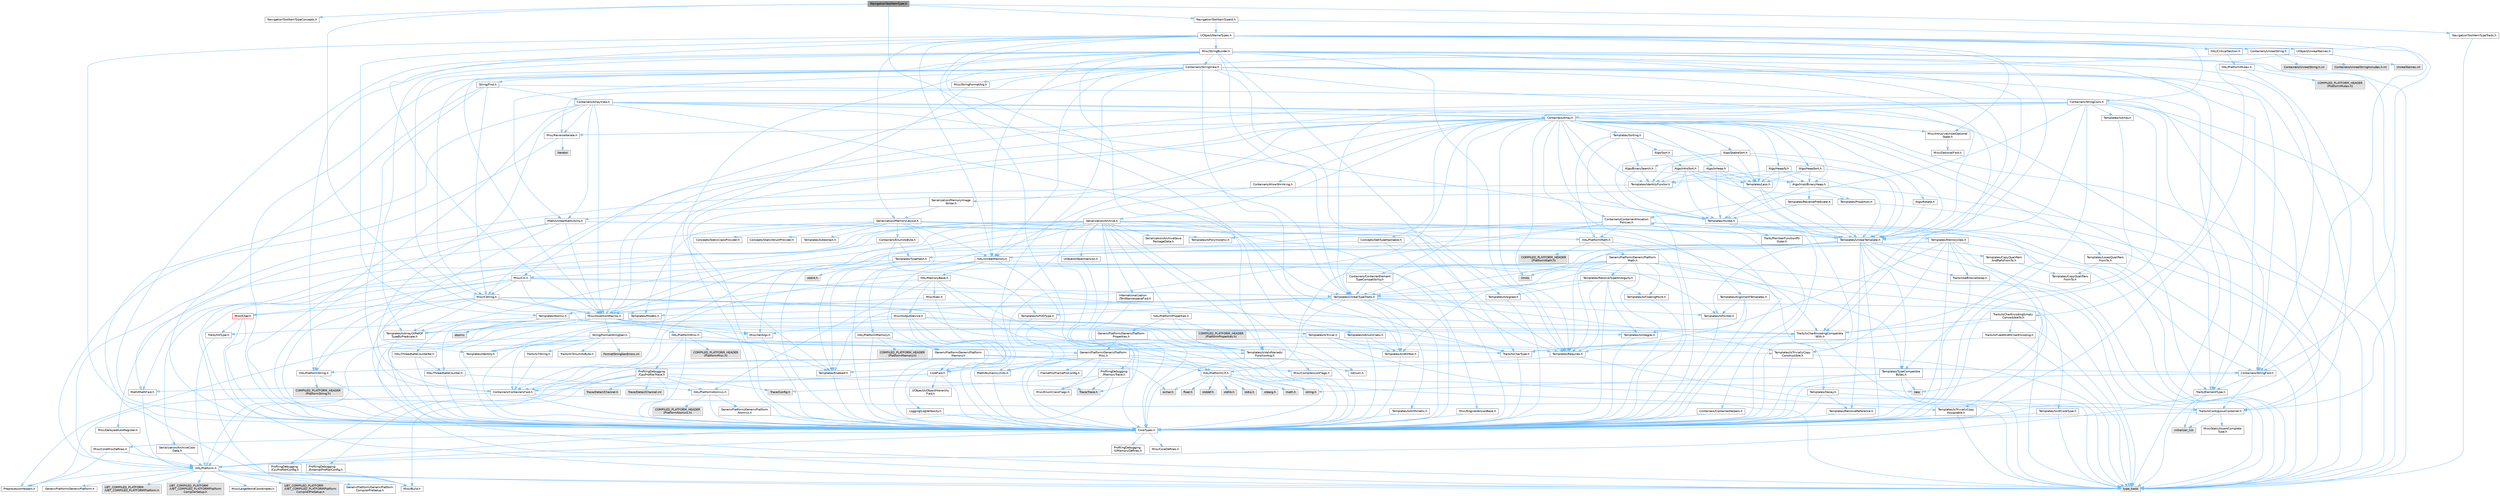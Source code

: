 digraph "NavigationToolItemType.h"
{
 // INTERACTIVE_SVG=YES
 // LATEX_PDF_SIZE
  bgcolor="transparent";
  edge [fontname=Helvetica,fontsize=10,labelfontname=Helvetica,labelfontsize=10];
  node [fontname=Helvetica,fontsize=10,shape=box,height=0.2,width=0.4];
  Node1 [id="Node000001",label="NavigationToolItemType.h",height=0.2,width=0.4,color="gray40", fillcolor="grey60", style="filled", fontcolor="black",tooltip=" "];
  Node1 -> Node2 [id="edge1_Node000001_Node000002",color="steelblue1",style="solid",tooltip=" "];
  Node2 [id="Node000002",label="NavigationToolItemTypeConcepts.h",height=0.2,width=0.4,color="grey40", fillcolor="white", style="filled",URL="$d3/d88/NavigationToolItemTypeConcepts_8h.html",tooltip=" "];
  Node1 -> Node3 [id="edge2_Node000001_Node000003",color="steelblue1",style="solid",tooltip=" "];
  Node3 [id="Node000003",label="NavigationToolItemTypeId.h",height=0.2,width=0.4,color="grey40", fillcolor="white", style="filled",URL="$df/d1f/NavigationToolItemTypeId_8h.html",tooltip=" "];
  Node3 -> Node4 [id="edge3_Node000003_Node000004",color="steelblue1",style="solid",tooltip=" "];
  Node4 [id="Node000004",label="Containers/StringFwd.h",height=0.2,width=0.4,color="grey40", fillcolor="white", style="filled",URL="$df/d37/StringFwd_8h.html",tooltip=" "];
  Node4 -> Node5 [id="edge4_Node000004_Node000005",color="steelblue1",style="solid",tooltip=" "];
  Node5 [id="Node000005",label="CoreTypes.h",height=0.2,width=0.4,color="grey40", fillcolor="white", style="filled",URL="$dc/dec/CoreTypes_8h.html",tooltip=" "];
  Node5 -> Node6 [id="edge5_Node000005_Node000006",color="steelblue1",style="solid",tooltip=" "];
  Node6 [id="Node000006",label="HAL/Platform.h",height=0.2,width=0.4,color="grey40", fillcolor="white", style="filled",URL="$d9/dd0/Platform_8h.html",tooltip=" "];
  Node6 -> Node7 [id="edge6_Node000006_Node000007",color="steelblue1",style="solid",tooltip=" "];
  Node7 [id="Node000007",label="Misc/Build.h",height=0.2,width=0.4,color="grey40", fillcolor="white", style="filled",URL="$d3/dbb/Build_8h.html",tooltip=" "];
  Node6 -> Node8 [id="edge7_Node000006_Node000008",color="steelblue1",style="solid",tooltip=" "];
  Node8 [id="Node000008",label="Misc/LargeWorldCoordinates.h",height=0.2,width=0.4,color="grey40", fillcolor="white", style="filled",URL="$d2/dcb/LargeWorldCoordinates_8h.html",tooltip=" "];
  Node6 -> Node9 [id="edge8_Node000006_Node000009",color="steelblue1",style="solid",tooltip=" "];
  Node9 [id="Node000009",label="type_traits",height=0.2,width=0.4,color="grey60", fillcolor="#E0E0E0", style="filled",tooltip=" "];
  Node6 -> Node10 [id="edge9_Node000006_Node000010",color="steelblue1",style="solid",tooltip=" "];
  Node10 [id="Node000010",label="PreprocessorHelpers.h",height=0.2,width=0.4,color="grey40", fillcolor="white", style="filled",URL="$db/ddb/PreprocessorHelpers_8h.html",tooltip=" "];
  Node6 -> Node11 [id="edge10_Node000006_Node000011",color="steelblue1",style="solid",tooltip=" "];
  Node11 [id="Node000011",label="UBT_COMPILED_PLATFORM\l/UBT_COMPILED_PLATFORMPlatform\lCompilerPreSetup.h",height=0.2,width=0.4,color="grey60", fillcolor="#E0E0E0", style="filled",tooltip=" "];
  Node6 -> Node12 [id="edge11_Node000006_Node000012",color="steelblue1",style="solid",tooltip=" "];
  Node12 [id="Node000012",label="GenericPlatform/GenericPlatform\lCompilerPreSetup.h",height=0.2,width=0.4,color="grey40", fillcolor="white", style="filled",URL="$d9/dc8/GenericPlatformCompilerPreSetup_8h.html",tooltip=" "];
  Node6 -> Node13 [id="edge12_Node000006_Node000013",color="steelblue1",style="solid",tooltip=" "];
  Node13 [id="Node000013",label="GenericPlatform/GenericPlatform.h",height=0.2,width=0.4,color="grey40", fillcolor="white", style="filled",URL="$d6/d84/GenericPlatform_8h.html",tooltip=" "];
  Node6 -> Node14 [id="edge13_Node000006_Node000014",color="steelblue1",style="solid",tooltip=" "];
  Node14 [id="Node000014",label="UBT_COMPILED_PLATFORM\l/UBT_COMPILED_PLATFORMPlatform.h",height=0.2,width=0.4,color="grey60", fillcolor="#E0E0E0", style="filled",tooltip=" "];
  Node6 -> Node15 [id="edge14_Node000006_Node000015",color="steelblue1",style="solid",tooltip=" "];
  Node15 [id="Node000015",label="UBT_COMPILED_PLATFORM\l/UBT_COMPILED_PLATFORMPlatform\lCompilerSetup.h",height=0.2,width=0.4,color="grey60", fillcolor="#E0E0E0", style="filled",tooltip=" "];
  Node5 -> Node16 [id="edge15_Node000005_Node000016",color="steelblue1",style="solid",tooltip=" "];
  Node16 [id="Node000016",label="ProfilingDebugging\l/UMemoryDefines.h",height=0.2,width=0.4,color="grey40", fillcolor="white", style="filled",URL="$d2/da2/UMemoryDefines_8h.html",tooltip=" "];
  Node5 -> Node17 [id="edge16_Node000005_Node000017",color="steelblue1",style="solid",tooltip=" "];
  Node17 [id="Node000017",label="Misc/CoreMiscDefines.h",height=0.2,width=0.4,color="grey40", fillcolor="white", style="filled",URL="$da/d38/CoreMiscDefines_8h.html",tooltip=" "];
  Node17 -> Node6 [id="edge17_Node000017_Node000006",color="steelblue1",style="solid",tooltip=" "];
  Node17 -> Node10 [id="edge18_Node000017_Node000010",color="steelblue1",style="solid",tooltip=" "];
  Node5 -> Node18 [id="edge19_Node000005_Node000018",color="steelblue1",style="solid",tooltip=" "];
  Node18 [id="Node000018",label="Misc/CoreDefines.h",height=0.2,width=0.4,color="grey40", fillcolor="white", style="filled",URL="$d3/dd2/CoreDefines_8h.html",tooltip=" "];
  Node4 -> Node19 [id="edge20_Node000004_Node000019",color="steelblue1",style="solid",tooltip=" "];
  Node19 [id="Node000019",label="Traits/ElementType.h",height=0.2,width=0.4,color="grey40", fillcolor="white", style="filled",URL="$d5/d4f/ElementType_8h.html",tooltip=" "];
  Node19 -> Node6 [id="edge21_Node000019_Node000006",color="steelblue1",style="solid",tooltip=" "];
  Node19 -> Node20 [id="edge22_Node000019_Node000020",color="steelblue1",style="solid",tooltip=" "];
  Node20 [id="Node000020",label="initializer_list",height=0.2,width=0.4,color="grey60", fillcolor="#E0E0E0", style="filled",tooltip=" "];
  Node19 -> Node9 [id="edge23_Node000019_Node000009",color="steelblue1",style="solid",tooltip=" "];
  Node4 -> Node21 [id="edge24_Node000004_Node000021",color="steelblue1",style="solid",tooltip=" "];
  Node21 [id="Node000021",label="Traits/IsContiguousContainer.h",height=0.2,width=0.4,color="grey40", fillcolor="white", style="filled",URL="$d5/d3c/IsContiguousContainer_8h.html",tooltip=" "];
  Node21 -> Node5 [id="edge25_Node000021_Node000005",color="steelblue1",style="solid",tooltip=" "];
  Node21 -> Node22 [id="edge26_Node000021_Node000022",color="steelblue1",style="solid",tooltip=" "];
  Node22 [id="Node000022",label="Misc/StaticAssertComplete\lType.h",height=0.2,width=0.4,color="grey40", fillcolor="white", style="filled",URL="$d5/d4e/StaticAssertCompleteType_8h.html",tooltip=" "];
  Node21 -> Node20 [id="edge27_Node000021_Node000020",color="steelblue1",style="solid",tooltip=" "];
  Node3 -> Node23 [id="edge28_Node000003_Node000023",color="steelblue1",style="solid",tooltip=" "];
  Node23 [id="Node000023",label="UObject/NameTypes.h",height=0.2,width=0.4,color="grey40", fillcolor="white", style="filled",URL="$d6/d35/NameTypes_8h.html",tooltip=" "];
  Node23 -> Node5 [id="edge29_Node000023_Node000005",color="steelblue1",style="solid",tooltip=" "];
  Node23 -> Node24 [id="edge30_Node000023_Node000024",color="steelblue1",style="solid",tooltip=" "];
  Node24 [id="Node000024",label="Misc/AssertionMacros.h",height=0.2,width=0.4,color="grey40", fillcolor="white", style="filled",URL="$d0/dfa/AssertionMacros_8h.html",tooltip=" "];
  Node24 -> Node5 [id="edge31_Node000024_Node000005",color="steelblue1",style="solid",tooltip=" "];
  Node24 -> Node6 [id="edge32_Node000024_Node000006",color="steelblue1",style="solid",tooltip=" "];
  Node24 -> Node25 [id="edge33_Node000024_Node000025",color="steelblue1",style="solid",tooltip=" "];
  Node25 [id="Node000025",label="HAL/PlatformMisc.h",height=0.2,width=0.4,color="grey40", fillcolor="white", style="filled",URL="$d0/df5/PlatformMisc_8h.html",tooltip=" "];
  Node25 -> Node5 [id="edge34_Node000025_Node000005",color="steelblue1",style="solid",tooltip=" "];
  Node25 -> Node26 [id="edge35_Node000025_Node000026",color="steelblue1",style="solid",tooltip=" "];
  Node26 [id="Node000026",label="GenericPlatform/GenericPlatform\lMisc.h",height=0.2,width=0.4,color="grey40", fillcolor="white", style="filled",URL="$db/d9a/GenericPlatformMisc_8h.html",tooltip=" "];
  Node26 -> Node4 [id="edge36_Node000026_Node000004",color="steelblue1",style="solid",tooltip=" "];
  Node26 -> Node27 [id="edge37_Node000026_Node000027",color="steelblue1",style="solid",tooltip=" "];
  Node27 [id="Node000027",label="CoreFwd.h",height=0.2,width=0.4,color="grey40", fillcolor="white", style="filled",URL="$d1/d1e/CoreFwd_8h.html",tooltip=" "];
  Node27 -> Node5 [id="edge38_Node000027_Node000005",color="steelblue1",style="solid",tooltip=" "];
  Node27 -> Node28 [id="edge39_Node000027_Node000028",color="steelblue1",style="solid",tooltip=" "];
  Node28 [id="Node000028",label="Containers/ContainersFwd.h",height=0.2,width=0.4,color="grey40", fillcolor="white", style="filled",URL="$d4/d0a/ContainersFwd_8h.html",tooltip=" "];
  Node28 -> Node6 [id="edge40_Node000028_Node000006",color="steelblue1",style="solid",tooltip=" "];
  Node28 -> Node5 [id="edge41_Node000028_Node000005",color="steelblue1",style="solid",tooltip=" "];
  Node28 -> Node21 [id="edge42_Node000028_Node000021",color="steelblue1",style="solid",tooltip=" "];
  Node27 -> Node29 [id="edge43_Node000027_Node000029",color="steelblue1",style="solid",tooltip=" "];
  Node29 [id="Node000029",label="Math/MathFwd.h",height=0.2,width=0.4,color="grey40", fillcolor="white", style="filled",URL="$d2/d10/MathFwd_8h.html",tooltip=" "];
  Node29 -> Node6 [id="edge44_Node000029_Node000006",color="steelblue1",style="solid",tooltip=" "];
  Node27 -> Node30 [id="edge45_Node000027_Node000030",color="steelblue1",style="solid",tooltip=" "];
  Node30 [id="Node000030",label="UObject/UObjectHierarchy\lFwd.h",height=0.2,width=0.4,color="grey40", fillcolor="white", style="filled",URL="$d3/d13/UObjectHierarchyFwd_8h.html",tooltip=" "];
  Node26 -> Node5 [id="edge46_Node000026_Node000005",color="steelblue1",style="solid",tooltip=" "];
  Node26 -> Node31 [id="edge47_Node000026_Node000031",color="steelblue1",style="solid",tooltip=" "];
  Node31 [id="Node000031",label="FramePro/FrameProConfig.h",height=0.2,width=0.4,color="grey40", fillcolor="white", style="filled",URL="$d7/d90/FrameProConfig_8h.html",tooltip=" "];
  Node26 -> Node32 [id="edge48_Node000026_Node000032",color="steelblue1",style="solid",tooltip=" "];
  Node32 [id="Node000032",label="HAL/PlatformCrt.h",height=0.2,width=0.4,color="grey40", fillcolor="white", style="filled",URL="$d8/d75/PlatformCrt_8h.html",tooltip=" "];
  Node32 -> Node33 [id="edge49_Node000032_Node000033",color="steelblue1",style="solid",tooltip=" "];
  Node33 [id="Node000033",label="new",height=0.2,width=0.4,color="grey60", fillcolor="#E0E0E0", style="filled",tooltip=" "];
  Node32 -> Node34 [id="edge50_Node000032_Node000034",color="steelblue1",style="solid",tooltip=" "];
  Node34 [id="Node000034",label="wchar.h",height=0.2,width=0.4,color="grey60", fillcolor="#E0E0E0", style="filled",tooltip=" "];
  Node32 -> Node35 [id="edge51_Node000032_Node000035",color="steelblue1",style="solid",tooltip=" "];
  Node35 [id="Node000035",label="stddef.h",height=0.2,width=0.4,color="grey60", fillcolor="#E0E0E0", style="filled",tooltip=" "];
  Node32 -> Node36 [id="edge52_Node000032_Node000036",color="steelblue1",style="solid",tooltip=" "];
  Node36 [id="Node000036",label="stdlib.h",height=0.2,width=0.4,color="grey60", fillcolor="#E0E0E0", style="filled",tooltip=" "];
  Node32 -> Node37 [id="edge53_Node000032_Node000037",color="steelblue1",style="solid",tooltip=" "];
  Node37 [id="Node000037",label="stdio.h",height=0.2,width=0.4,color="grey60", fillcolor="#E0E0E0", style="filled",tooltip=" "];
  Node32 -> Node38 [id="edge54_Node000032_Node000038",color="steelblue1",style="solid",tooltip=" "];
  Node38 [id="Node000038",label="stdarg.h",height=0.2,width=0.4,color="grey60", fillcolor="#E0E0E0", style="filled",tooltip=" "];
  Node32 -> Node39 [id="edge55_Node000032_Node000039",color="steelblue1",style="solid",tooltip=" "];
  Node39 [id="Node000039",label="math.h",height=0.2,width=0.4,color="grey60", fillcolor="#E0E0E0", style="filled",tooltip=" "];
  Node32 -> Node40 [id="edge56_Node000032_Node000040",color="steelblue1",style="solid",tooltip=" "];
  Node40 [id="Node000040",label="float.h",height=0.2,width=0.4,color="grey60", fillcolor="#E0E0E0", style="filled",tooltip=" "];
  Node32 -> Node41 [id="edge57_Node000032_Node000041",color="steelblue1",style="solid",tooltip=" "];
  Node41 [id="Node000041",label="string.h",height=0.2,width=0.4,color="grey60", fillcolor="#E0E0E0", style="filled",tooltip=" "];
  Node26 -> Node42 [id="edge58_Node000026_Node000042",color="steelblue1",style="solid",tooltip=" "];
  Node42 [id="Node000042",label="Math/NumericLimits.h",height=0.2,width=0.4,color="grey40", fillcolor="white", style="filled",URL="$df/d1b/NumericLimits_8h.html",tooltip=" "];
  Node42 -> Node5 [id="edge59_Node000042_Node000005",color="steelblue1",style="solid",tooltip=" "];
  Node26 -> Node43 [id="edge60_Node000026_Node000043",color="steelblue1",style="solid",tooltip=" "];
  Node43 [id="Node000043",label="Misc/CompressionFlags.h",height=0.2,width=0.4,color="grey40", fillcolor="white", style="filled",URL="$d9/d76/CompressionFlags_8h.html",tooltip=" "];
  Node26 -> Node44 [id="edge61_Node000026_Node000044",color="steelblue1",style="solid",tooltip=" "];
  Node44 [id="Node000044",label="Misc/EnumClassFlags.h",height=0.2,width=0.4,color="grey40", fillcolor="white", style="filled",URL="$d8/de7/EnumClassFlags_8h.html",tooltip=" "];
  Node26 -> Node45 [id="edge62_Node000026_Node000045",color="steelblue1",style="solid",tooltip=" "];
  Node45 [id="Node000045",label="ProfilingDebugging\l/CsvProfilerConfig.h",height=0.2,width=0.4,color="grey40", fillcolor="white", style="filled",URL="$d3/d88/CsvProfilerConfig_8h.html",tooltip=" "];
  Node45 -> Node7 [id="edge63_Node000045_Node000007",color="steelblue1",style="solid",tooltip=" "];
  Node26 -> Node46 [id="edge64_Node000026_Node000046",color="steelblue1",style="solid",tooltip=" "];
  Node46 [id="Node000046",label="ProfilingDebugging\l/ExternalProfilerConfig.h",height=0.2,width=0.4,color="grey40", fillcolor="white", style="filled",URL="$d3/dbb/ExternalProfilerConfig_8h.html",tooltip=" "];
  Node46 -> Node7 [id="edge65_Node000046_Node000007",color="steelblue1",style="solid",tooltip=" "];
  Node25 -> Node47 [id="edge66_Node000025_Node000047",color="steelblue1",style="solid",tooltip=" "];
  Node47 [id="Node000047",label="COMPILED_PLATFORM_HEADER\l(PlatformMisc.h)",height=0.2,width=0.4,color="grey60", fillcolor="#E0E0E0", style="filled",tooltip=" "];
  Node25 -> Node48 [id="edge67_Node000025_Node000048",color="steelblue1",style="solid",tooltip=" "];
  Node48 [id="Node000048",label="ProfilingDebugging\l/CpuProfilerTrace.h",height=0.2,width=0.4,color="grey40", fillcolor="white", style="filled",URL="$da/dcb/CpuProfilerTrace_8h.html",tooltip=" "];
  Node48 -> Node5 [id="edge68_Node000048_Node000005",color="steelblue1",style="solid",tooltip=" "];
  Node48 -> Node28 [id="edge69_Node000048_Node000028",color="steelblue1",style="solid",tooltip=" "];
  Node48 -> Node49 [id="edge70_Node000048_Node000049",color="steelblue1",style="solid",tooltip=" "];
  Node49 [id="Node000049",label="HAL/PlatformAtomics.h",height=0.2,width=0.4,color="grey40", fillcolor="white", style="filled",URL="$d3/d36/PlatformAtomics_8h.html",tooltip=" "];
  Node49 -> Node5 [id="edge71_Node000049_Node000005",color="steelblue1",style="solid",tooltip=" "];
  Node49 -> Node50 [id="edge72_Node000049_Node000050",color="steelblue1",style="solid",tooltip=" "];
  Node50 [id="Node000050",label="GenericPlatform/GenericPlatform\lAtomics.h",height=0.2,width=0.4,color="grey40", fillcolor="white", style="filled",URL="$da/d72/GenericPlatformAtomics_8h.html",tooltip=" "];
  Node50 -> Node5 [id="edge73_Node000050_Node000005",color="steelblue1",style="solid",tooltip=" "];
  Node49 -> Node51 [id="edge74_Node000049_Node000051",color="steelblue1",style="solid",tooltip=" "];
  Node51 [id="Node000051",label="COMPILED_PLATFORM_HEADER\l(PlatformAtomics.h)",height=0.2,width=0.4,color="grey60", fillcolor="#E0E0E0", style="filled",tooltip=" "];
  Node48 -> Node10 [id="edge75_Node000048_Node000010",color="steelblue1",style="solid",tooltip=" "];
  Node48 -> Node7 [id="edge76_Node000048_Node000007",color="steelblue1",style="solid",tooltip=" "];
  Node48 -> Node52 [id="edge77_Node000048_Node000052",color="steelblue1",style="solid",tooltip=" "];
  Node52 [id="Node000052",label="Trace/Config.h",height=0.2,width=0.4,color="grey60", fillcolor="#E0E0E0", style="filled",tooltip=" "];
  Node48 -> Node53 [id="edge78_Node000048_Node000053",color="steelblue1",style="solid",tooltip=" "];
  Node53 [id="Node000053",label="Trace/Detail/Channel.h",height=0.2,width=0.4,color="grey60", fillcolor="#E0E0E0", style="filled",tooltip=" "];
  Node48 -> Node54 [id="edge79_Node000048_Node000054",color="steelblue1",style="solid",tooltip=" "];
  Node54 [id="Node000054",label="Trace/Detail/Channel.inl",height=0.2,width=0.4,color="grey60", fillcolor="#E0E0E0", style="filled",tooltip=" "];
  Node48 -> Node55 [id="edge80_Node000048_Node000055",color="steelblue1",style="solid",tooltip=" "];
  Node55 [id="Node000055",label="Trace/Trace.h",height=0.2,width=0.4,color="grey60", fillcolor="#E0E0E0", style="filled",tooltip=" "];
  Node24 -> Node10 [id="edge81_Node000024_Node000010",color="steelblue1",style="solid",tooltip=" "];
  Node24 -> Node56 [id="edge82_Node000024_Node000056",color="steelblue1",style="solid",tooltip=" "];
  Node56 [id="Node000056",label="Templates/EnableIf.h",height=0.2,width=0.4,color="grey40", fillcolor="white", style="filled",URL="$d7/d60/EnableIf_8h.html",tooltip=" "];
  Node56 -> Node5 [id="edge83_Node000056_Node000005",color="steelblue1",style="solid",tooltip=" "];
  Node24 -> Node57 [id="edge84_Node000024_Node000057",color="steelblue1",style="solid",tooltip=" "];
  Node57 [id="Node000057",label="Templates/IsArrayOrRefOf\lTypeByPredicate.h",height=0.2,width=0.4,color="grey40", fillcolor="white", style="filled",URL="$d6/da1/IsArrayOrRefOfTypeByPredicate_8h.html",tooltip=" "];
  Node57 -> Node5 [id="edge85_Node000057_Node000005",color="steelblue1",style="solid",tooltip=" "];
  Node24 -> Node58 [id="edge86_Node000024_Node000058",color="steelblue1",style="solid",tooltip=" "];
  Node58 [id="Node000058",label="Templates/IsValidVariadic\lFunctionArg.h",height=0.2,width=0.4,color="grey40", fillcolor="white", style="filled",URL="$d0/dc8/IsValidVariadicFunctionArg_8h.html",tooltip=" "];
  Node58 -> Node5 [id="edge87_Node000058_Node000005",color="steelblue1",style="solid",tooltip=" "];
  Node58 -> Node59 [id="edge88_Node000058_Node000059",color="steelblue1",style="solid",tooltip=" "];
  Node59 [id="Node000059",label="IsEnum.h",height=0.2,width=0.4,color="grey40", fillcolor="white", style="filled",URL="$d4/de5/IsEnum_8h.html",tooltip=" "];
  Node58 -> Node9 [id="edge89_Node000058_Node000009",color="steelblue1",style="solid",tooltip=" "];
  Node24 -> Node60 [id="edge90_Node000024_Node000060",color="steelblue1",style="solid",tooltip=" "];
  Node60 [id="Node000060",label="Traits/IsCharEncodingCompatible\lWith.h",height=0.2,width=0.4,color="grey40", fillcolor="white", style="filled",URL="$df/dd1/IsCharEncodingCompatibleWith_8h.html",tooltip=" "];
  Node60 -> Node9 [id="edge91_Node000060_Node000009",color="steelblue1",style="solid",tooltip=" "];
  Node60 -> Node61 [id="edge92_Node000060_Node000061",color="steelblue1",style="solid",tooltip=" "];
  Node61 [id="Node000061",label="Traits/IsCharType.h",height=0.2,width=0.4,color="grey40", fillcolor="white", style="filled",URL="$db/d51/IsCharType_8h.html",tooltip=" "];
  Node61 -> Node5 [id="edge93_Node000061_Node000005",color="steelblue1",style="solid",tooltip=" "];
  Node24 -> Node62 [id="edge94_Node000024_Node000062",color="steelblue1",style="solid",tooltip=" "];
  Node62 [id="Node000062",label="Misc/VarArgs.h",height=0.2,width=0.4,color="grey40", fillcolor="white", style="filled",URL="$d5/d6f/VarArgs_8h.html",tooltip=" "];
  Node62 -> Node5 [id="edge95_Node000062_Node000005",color="steelblue1",style="solid",tooltip=" "];
  Node24 -> Node63 [id="edge96_Node000024_Node000063",color="steelblue1",style="solid",tooltip=" "];
  Node63 [id="Node000063",label="String/FormatStringSan.h",height=0.2,width=0.4,color="grey40", fillcolor="white", style="filled",URL="$d3/d8b/FormatStringSan_8h.html",tooltip=" "];
  Node63 -> Node9 [id="edge97_Node000063_Node000009",color="steelblue1",style="solid",tooltip=" "];
  Node63 -> Node5 [id="edge98_Node000063_Node000005",color="steelblue1",style="solid",tooltip=" "];
  Node63 -> Node64 [id="edge99_Node000063_Node000064",color="steelblue1",style="solid",tooltip=" "];
  Node64 [id="Node000064",label="Templates/Requires.h",height=0.2,width=0.4,color="grey40", fillcolor="white", style="filled",URL="$dc/d96/Requires_8h.html",tooltip=" "];
  Node64 -> Node56 [id="edge100_Node000064_Node000056",color="steelblue1",style="solid",tooltip=" "];
  Node64 -> Node9 [id="edge101_Node000064_Node000009",color="steelblue1",style="solid",tooltip=" "];
  Node63 -> Node65 [id="edge102_Node000063_Node000065",color="steelblue1",style="solid",tooltip=" "];
  Node65 [id="Node000065",label="Templates/Identity.h",height=0.2,width=0.4,color="grey40", fillcolor="white", style="filled",URL="$d0/dd5/Identity_8h.html",tooltip=" "];
  Node63 -> Node58 [id="edge103_Node000063_Node000058",color="steelblue1",style="solid",tooltip=" "];
  Node63 -> Node61 [id="edge104_Node000063_Node000061",color="steelblue1",style="solid",tooltip=" "];
  Node63 -> Node66 [id="edge105_Node000063_Node000066",color="steelblue1",style="solid",tooltip=" "];
  Node66 [id="Node000066",label="Traits/IsTEnumAsByte.h",height=0.2,width=0.4,color="grey40", fillcolor="white", style="filled",URL="$d1/de6/IsTEnumAsByte_8h.html",tooltip=" "];
  Node63 -> Node67 [id="edge106_Node000063_Node000067",color="steelblue1",style="solid",tooltip=" "];
  Node67 [id="Node000067",label="Traits/IsTString.h",height=0.2,width=0.4,color="grey40", fillcolor="white", style="filled",URL="$d0/df8/IsTString_8h.html",tooltip=" "];
  Node67 -> Node28 [id="edge107_Node000067_Node000028",color="steelblue1",style="solid",tooltip=" "];
  Node63 -> Node28 [id="edge108_Node000063_Node000028",color="steelblue1",style="solid",tooltip=" "];
  Node63 -> Node68 [id="edge109_Node000063_Node000068",color="steelblue1",style="solid",tooltip=" "];
  Node68 [id="Node000068",label="FormatStringSanErrors.inl",height=0.2,width=0.4,color="grey60", fillcolor="#E0E0E0", style="filled",tooltip=" "];
  Node24 -> Node69 [id="edge110_Node000024_Node000069",color="steelblue1",style="solid",tooltip=" "];
  Node69 [id="Node000069",label="atomic",height=0.2,width=0.4,color="grey60", fillcolor="#E0E0E0", style="filled",tooltip=" "];
  Node23 -> Node70 [id="edge111_Node000023_Node000070",color="steelblue1",style="solid",tooltip=" "];
  Node70 [id="Node000070",label="HAL/UnrealMemory.h",height=0.2,width=0.4,color="grey40", fillcolor="white", style="filled",URL="$d9/d96/UnrealMemory_8h.html",tooltip=" "];
  Node70 -> Node5 [id="edge112_Node000070_Node000005",color="steelblue1",style="solid",tooltip=" "];
  Node70 -> Node71 [id="edge113_Node000070_Node000071",color="steelblue1",style="solid",tooltip=" "];
  Node71 [id="Node000071",label="GenericPlatform/GenericPlatform\lMemory.h",height=0.2,width=0.4,color="grey40", fillcolor="white", style="filled",URL="$dd/d22/GenericPlatformMemory_8h.html",tooltip=" "];
  Node71 -> Node27 [id="edge114_Node000071_Node000027",color="steelblue1",style="solid",tooltip=" "];
  Node71 -> Node5 [id="edge115_Node000071_Node000005",color="steelblue1",style="solid",tooltip=" "];
  Node71 -> Node72 [id="edge116_Node000071_Node000072",color="steelblue1",style="solid",tooltip=" "];
  Node72 [id="Node000072",label="HAL/PlatformString.h",height=0.2,width=0.4,color="grey40", fillcolor="white", style="filled",URL="$db/db5/PlatformString_8h.html",tooltip=" "];
  Node72 -> Node5 [id="edge117_Node000072_Node000005",color="steelblue1",style="solid",tooltip=" "];
  Node72 -> Node73 [id="edge118_Node000072_Node000073",color="steelblue1",style="solid",tooltip=" "];
  Node73 [id="Node000073",label="COMPILED_PLATFORM_HEADER\l(PlatformString.h)",height=0.2,width=0.4,color="grey60", fillcolor="#E0E0E0", style="filled",tooltip=" "];
  Node71 -> Node41 [id="edge119_Node000071_Node000041",color="steelblue1",style="solid",tooltip=" "];
  Node71 -> Node34 [id="edge120_Node000071_Node000034",color="steelblue1",style="solid",tooltip=" "];
  Node70 -> Node74 [id="edge121_Node000070_Node000074",color="steelblue1",style="solid",tooltip=" "];
  Node74 [id="Node000074",label="HAL/MemoryBase.h",height=0.2,width=0.4,color="grey40", fillcolor="white", style="filled",URL="$d6/d9f/MemoryBase_8h.html",tooltip=" "];
  Node74 -> Node5 [id="edge122_Node000074_Node000005",color="steelblue1",style="solid",tooltip=" "];
  Node74 -> Node49 [id="edge123_Node000074_Node000049",color="steelblue1",style="solid",tooltip=" "];
  Node74 -> Node32 [id="edge124_Node000074_Node000032",color="steelblue1",style="solid",tooltip=" "];
  Node74 -> Node75 [id="edge125_Node000074_Node000075",color="steelblue1",style="solid",tooltip=" "];
  Node75 [id="Node000075",label="Misc/Exec.h",height=0.2,width=0.4,color="grey40", fillcolor="white", style="filled",URL="$de/ddb/Exec_8h.html",tooltip=" "];
  Node75 -> Node5 [id="edge126_Node000075_Node000005",color="steelblue1",style="solid",tooltip=" "];
  Node75 -> Node24 [id="edge127_Node000075_Node000024",color="steelblue1",style="solid",tooltip=" "];
  Node74 -> Node76 [id="edge128_Node000074_Node000076",color="steelblue1",style="solid",tooltip=" "];
  Node76 [id="Node000076",label="Misc/OutputDevice.h",height=0.2,width=0.4,color="grey40", fillcolor="white", style="filled",URL="$d7/d32/OutputDevice_8h.html",tooltip=" "];
  Node76 -> Node27 [id="edge129_Node000076_Node000027",color="steelblue1",style="solid",tooltip=" "];
  Node76 -> Node5 [id="edge130_Node000076_Node000005",color="steelblue1",style="solid",tooltip=" "];
  Node76 -> Node77 [id="edge131_Node000076_Node000077",color="steelblue1",style="solid",tooltip=" "];
  Node77 [id="Node000077",label="Logging/LogVerbosity.h",height=0.2,width=0.4,color="grey40", fillcolor="white", style="filled",URL="$d2/d8f/LogVerbosity_8h.html",tooltip=" "];
  Node77 -> Node5 [id="edge132_Node000077_Node000005",color="steelblue1",style="solid",tooltip=" "];
  Node76 -> Node62 [id="edge133_Node000076_Node000062",color="steelblue1",style="solid",tooltip=" "];
  Node76 -> Node57 [id="edge134_Node000076_Node000057",color="steelblue1",style="solid",tooltip=" "];
  Node76 -> Node58 [id="edge135_Node000076_Node000058",color="steelblue1",style="solid",tooltip=" "];
  Node76 -> Node60 [id="edge136_Node000076_Node000060",color="steelblue1",style="solid",tooltip=" "];
  Node74 -> Node78 [id="edge137_Node000074_Node000078",color="steelblue1",style="solid",tooltip=" "];
  Node78 [id="Node000078",label="Templates/Atomic.h",height=0.2,width=0.4,color="grey40", fillcolor="white", style="filled",URL="$d3/d91/Atomic_8h.html",tooltip=" "];
  Node78 -> Node79 [id="edge138_Node000078_Node000079",color="steelblue1",style="solid",tooltip=" "];
  Node79 [id="Node000079",label="HAL/ThreadSafeCounter.h",height=0.2,width=0.4,color="grey40", fillcolor="white", style="filled",URL="$dc/dc9/ThreadSafeCounter_8h.html",tooltip=" "];
  Node79 -> Node5 [id="edge139_Node000079_Node000005",color="steelblue1",style="solid",tooltip=" "];
  Node79 -> Node49 [id="edge140_Node000079_Node000049",color="steelblue1",style="solid",tooltip=" "];
  Node78 -> Node80 [id="edge141_Node000078_Node000080",color="steelblue1",style="solid",tooltip=" "];
  Node80 [id="Node000080",label="HAL/ThreadSafeCounter64.h",height=0.2,width=0.4,color="grey40", fillcolor="white", style="filled",URL="$d0/d12/ThreadSafeCounter64_8h.html",tooltip=" "];
  Node80 -> Node5 [id="edge142_Node000080_Node000005",color="steelblue1",style="solid",tooltip=" "];
  Node80 -> Node79 [id="edge143_Node000080_Node000079",color="steelblue1",style="solid",tooltip=" "];
  Node78 -> Node81 [id="edge144_Node000078_Node000081",color="steelblue1",style="solid",tooltip=" "];
  Node81 [id="Node000081",label="Templates/IsIntegral.h",height=0.2,width=0.4,color="grey40", fillcolor="white", style="filled",URL="$da/d64/IsIntegral_8h.html",tooltip=" "];
  Node81 -> Node5 [id="edge145_Node000081_Node000005",color="steelblue1",style="solid",tooltip=" "];
  Node78 -> Node82 [id="edge146_Node000078_Node000082",color="steelblue1",style="solid",tooltip=" "];
  Node82 [id="Node000082",label="Templates/IsTrivial.h",height=0.2,width=0.4,color="grey40", fillcolor="white", style="filled",URL="$da/d4c/IsTrivial_8h.html",tooltip=" "];
  Node82 -> Node83 [id="edge147_Node000082_Node000083",color="steelblue1",style="solid",tooltip=" "];
  Node83 [id="Node000083",label="Templates/AndOrNot.h",height=0.2,width=0.4,color="grey40", fillcolor="white", style="filled",URL="$db/d0a/AndOrNot_8h.html",tooltip=" "];
  Node83 -> Node5 [id="edge148_Node000083_Node000005",color="steelblue1",style="solid",tooltip=" "];
  Node82 -> Node84 [id="edge149_Node000082_Node000084",color="steelblue1",style="solid",tooltip=" "];
  Node84 [id="Node000084",label="Templates/IsTriviallyCopy\lConstructible.h",height=0.2,width=0.4,color="grey40", fillcolor="white", style="filled",URL="$d3/d78/IsTriviallyCopyConstructible_8h.html",tooltip=" "];
  Node84 -> Node5 [id="edge150_Node000084_Node000005",color="steelblue1",style="solid",tooltip=" "];
  Node84 -> Node9 [id="edge151_Node000084_Node000009",color="steelblue1",style="solid",tooltip=" "];
  Node82 -> Node85 [id="edge152_Node000082_Node000085",color="steelblue1",style="solid",tooltip=" "];
  Node85 [id="Node000085",label="Templates/IsTriviallyCopy\lAssignable.h",height=0.2,width=0.4,color="grey40", fillcolor="white", style="filled",URL="$d2/df2/IsTriviallyCopyAssignable_8h.html",tooltip=" "];
  Node85 -> Node5 [id="edge153_Node000085_Node000005",color="steelblue1",style="solid",tooltip=" "];
  Node85 -> Node9 [id="edge154_Node000085_Node000009",color="steelblue1",style="solid",tooltip=" "];
  Node82 -> Node9 [id="edge155_Node000082_Node000009",color="steelblue1",style="solid",tooltip=" "];
  Node78 -> Node86 [id="edge156_Node000078_Node000086",color="steelblue1",style="solid",tooltip=" "];
  Node86 [id="Node000086",label="Traits/IntType.h",height=0.2,width=0.4,color="grey40", fillcolor="white", style="filled",URL="$d7/deb/IntType_8h.html",tooltip=" "];
  Node86 -> Node6 [id="edge157_Node000086_Node000006",color="steelblue1",style="solid",tooltip=" "];
  Node78 -> Node69 [id="edge158_Node000078_Node000069",color="steelblue1",style="solid",tooltip=" "];
  Node70 -> Node87 [id="edge159_Node000070_Node000087",color="steelblue1",style="solid",tooltip=" "];
  Node87 [id="Node000087",label="HAL/PlatformMemory.h",height=0.2,width=0.4,color="grey40", fillcolor="white", style="filled",URL="$de/d68/PlatformMemory_8h.html",tooltip=" "];
  Node87 -> Node5 [id="edge160_Node000087_Node000005",color="steelblue1",style="solid",tooltip=" "];
  Node87 -> Node71 [id="edge161_Node000087_Node000071",color="steelblue1",style="solid",tooltip=" "];
  Node87 -> Node88 [id="edge162_Node000087_Node000088",color="steelblue1",style="solid",tooltip=" "];
  Node88 [id="Node000088",label="COMPILED_PLATFORM_HEADER\l(PlatformMemory.h)",height=0.2,width=0.4,color="grey60", fillcolor="#E0E0E0", style="filled",tooltip=" "];
  Node70 -> Node89 [id="edge163_Node000070_Node000089",color="steelblue1",style="solid",tooltip=" "];
  Node89 [id="Node000089",label="ProfilingDebugging\l/MemoryTrace.h",height=0.2,width=0.4,color="grey40", fillcolor="white", style="filled",URL="$da/dd7/MemoryTrace_8h.html",tooltip=" "];
  Node89 -> Node6 [id="edge164_Node000089_Node000006",color="steelblue1",style="solid",tooltip=" "];
  Node89 -> Node44 [id="edge165_Node000089_Node000044",color="steelblue1",style="solid",tooltip=" "];
  Node89 -> Node52 [id="edge166_Node000089_Node000052",color="steelblue1",style="solid",tooltip=" "];
  Node89 -> Node55 [id="edge167_Node000089_Node000055",color="steelblue1",style="solid",tooltip=" "];
  Node70 -> Node90 [id="edge168_Node000070_Node000090",color="steelblue1",style="solid",tooltip=" "];
  Node90 [id="Node000090",label="Templates/IsPointer.h",height=0.2,width=0.4,color="grey40", fillcolor="white", style="filled",URL="$d7/d05/IsPointer_8h.html",tooltip=" "];
  Node90 -> Node5 [id="edge169_Node000090_Node000005",color="steelblue1",style="solid",tooltip=" "];
  Node23 -> Node91 [id="edge170_Node000023_Node000091",color="steelblue1",style="solid",tooltip=" "];
  Node91 [id="Node000091",label="Templates/UnrealTypeTraits.h",height=0.2,width=0.4,color="grey40", fillcolor="white", style="filled",URL="$d2/d2d/UnrealTypeTraits_8h.html",tooltip=" "];
  Node91 -> Node5 [id="edge171_Node000091_Node000005",color="steelblue1",style="solid",tooltip=" "];
  Node91 -> Node90 [id="edge172_Node000091_Node000090",color="steelblue1",style="solid",tooltip=" "];
  Node91 -> Node24 [id="edge173_Node000091_Node000024",color="steelblue1",style="solid",tooltip=" "];
  Node91 -> Node83 [id="edge174_Node000091_Node000083",color="steelblue1",style="solid",tooltip=" "];
  Node91 -> Node56 [id="edge175_Node000091_Node000056",color="steelblue1",style="solid",tooltip=" "];
  Node91 -> Node92 [id="edge176_Node000091_Node000092",color="steelblue1",style="solid",tooltip=" "];
  Node92 [id="Node000092",label="Templates/IsArithmetic.h",height=0.2,width=0.4,color="grey40", fillcolor="white", style="filled",URL="$d2/d5d/IsArithmetic_8h.html",tooltip=" "];
  Node92 -> Node5 [id="edge177_Node000092_Node000005",color="steelblue1",style="solid",tooltip=" "];
  Node91 -> Node59 [id="edge178_Node000091_Node000059",color="steelblue1",style="solid",tooltip=" "];
  Node91 -> Node93 [id="edge179_Node000091_Node000093",color="steelblue1",style="solid",tooltip=" "];
  Node93 [id="Node000093",label="Templates/Models.h",height=0.2,width=0.4,color="grey40", fillcolor="white", style="filled",URL="$d3/d0c/Models_8h.html",tooltip=" "];
  Node93 -> Node65 [id="edge180_Node000093_Node000065",color="steelblue1",style="solid",tooltip=" "];
  Node91 -> Node94 [id="edge181_Node000091_Node000094",color="steelblue1",style="solid",tooltip=" "];
  Node94 [id="Node000094",label="Templates/IsPODType.h",height=0.2,width=0.4,color="grey40", fillcolor="white", style="filled",URL="$d7/db1/IsPODType_8h.html",tooltip=" "];
  Node94 -> Node5 [id="edge182_Node000094_Node000005",color="steelblue1",style="solid",tooltip=" "];
  Node91 -> Node95 [id="edge183_Node000091_Node000095",color="steelblue1",style="solid",tooltip=" "];
  Node95 [id="Node000095",label="Templates/IsUECoreType.h",height=0.2,width=0.4,color="grey40", fillcolor="white", style="filled",URL="$d1/db8/IsUECoreType_8h.html",tooltip=" "];
  Node95 -> Node5 [id="edge184_Node000095_Node000005",color="steelblue1",style="solid",tooltip=" "];
  Node95 -> Node9 [id="edge185_Node000095_Node000009",color="steelblue1",style="solid",tooltip=" "];
  Node91 -> Node84 [id="edge186_Node000091_Node000084",color="steelblue1",style="solid",tooltip=" "];
  Node23 -> Node96 [id="edge187_Node000023_Node000096",color="steelblue1",style="solid",tooltip=" "];
  Node96 [id="Node000096",label="Templates/UnrealTemplate.h",height=0.2,width=0.4,color="grey40", fillcolor="white", style="filled",URL="$d4/d24/UnrealTemplate_8h.html",tooltip=" "];
  Node96 -> Node5 [id="edge188_Node000096_Node000005",color="steelblue1",style="solid",tooltip=" "];
  Node96 -> Node90 [id="edge189_Node000096_Node000090",color="steelblue1",style="solid",tooltip=" "];
  Node96 -> Node70 [id="edge190_Node000096_Node000070",color="steelblue1",style="solid",tooltip=" "];
  Node96 -> Node97 [id="edge191_Node000096_Node000097",color="steelblue1",style="solid",tooltip=" "];
  Node97 [id="Node000097",label="Templates/CopyQualifiers\lAndRefsFromTo.h",height=0.2,width=0.4,color="grey40", fillcolor="white", style="filled",URL="$d3/db3/CopyQualifiersAndRefsFromTo_8h.html",tooltip=" "];
  Node97 -> Node98 [id="edge192_Node000097_Node000098",color="steelblue1",style="solid",tooltip=" "];
  Node98 [id="Node000098",label="Templates/CopyQualifiers\lFromTo.h",height=0.2,width=0.4,color="grey40", fillcolor="white", style="filled",URL="$d5/db4/CopyQualifiersFromTo_8h.html",tooltip=" "];
  Node96 -> Node91 [id="edge193_Node000096_Node000091",color="steelblue1",style="solid",tooltip=" "];
  Node96 -> Node99 [id="edge194_Node000096_Node000099",color="steelblue1",style="solid",tooltip=" "];
  Node99 [id="Node000099",label="Templates/RemoveReference.h",height=0.2,width=0.4,color="grey40", fillcolor="white", style="filled",URL="$da/dbe/RemoveReference_8h.html",tooltip=" "];
  Node99 -> Node5 [id="edge195_Node000099_Node000005",color="steelblue1",style="solid",tooltip=" "];
  Node96 -> Node64 [id="edge196_Node000096_Node000064",color="steelblue1",style="solid",tooltip=" "];
  Node96 -> Node100 [id="edge197_Node000096_Node000100",color="steelblue1",style="solid",tooltip=" "];
  Node100 [id="Node000100",label="Templates/TypeCompatible\lBytes.h",height=0.2,width=0.4,color="grey40", fillcolor="white", style="filled",URL="$df/d0a/TypeCompatibleBytes_8h.html",tooltip=" "];
  Node100 -> Node5 [id="edge198_Node000100_Node000005",color="steelblue1",style="solid",tooltip=" "];
  Node100 -> Node41 [id="edge199_Node000100_Node000041",color="steelblue1",style="solid",tooltip=" "];
  Node100 -> Node33 [id="edge200_Node000100_Node000033",color="steelblue1",style="solid",tooltip=" "];
  Node100 -> Node9 [id="edge201_Node000100_Node000009",color="steelblue1",style="solid",tooltip=" "];
  Node96 -> Node65 [id="edge202_Node000096_Node000065",color="steelblue1",style="solid",tooltip=" "];
  Node96 -> Node21 [id="edge203_Node000096_Node000021",color="steelblue1",style="solid",tooltip=" "];
  Node96 -> Node101 [id="edge204_Node000096_Node000101",color="steelblue1",style="solid",tooltip=" "];
  Node101 [id="Node000101",label="Traits/UseBitwiseSwap.h",height=0.2,width=0.4,color="grey40", fillcolor="white", style="filled",URL="$db/df3/UseBitwiseSwap_8h.html",tooltip=" "];
  Node101 -> Node5 [id="edge205_Node000101_Node000005",color="steelblue1",style="solid",tooltip=" "];
  Node101 -> Node9 [id="edge206_Node000101_Node000009",color="steelblue1",style="solid",tooltip=" "];
  Node96 -> Node9 [id="edge207_Node000096_Node000009",color="steelblue1",style="solid",tooltip=" "];
  Node23 -> Node102 [id="edge208_Node000023_Node000102",color="steelblue1",style="solid",tooltip=" "];
  Node102 [id="Node000102",label="Containers/UnrealString.h",height=0.2,width=0.4,color="grey40", fillcolor="white", style="filled",URL="$d5/dba/UnrealString_8h.html",tooltip=" "];
  Node102 -> Node103 [id="edge209_Node000102_Node000103",color="steelblue1",style="solid",tooltip=" "];
  Node103 [id="Node000103",label="Containers/UnrealStringIncludes.h.inl",height=0.2,width=0.4,color="grey60", fillcolor="#E0E0E0", style="filled",tooltip=" "];
  Node102 -> Node104 [id="edge210_Node000102_Node000104",color="steelblue1",style="solid",tooltip=" "];
  Node104 [id="Node000104",label="Containers/UnrealString.h.inl",height=0.2,width=0.4,color="grey60", fillcolor="#E0E0E0", style="filled",tooltip=" "];
  Node102 -> Node105 [id="edge211_Node000102_Node000105",color="steelblue1",style="solid",tooltip=" "];
  Node105 [id="Node000105",label="Misc/StringFormatArg.h",height=0.2,width=0.4,color="grey40", fillcolor="white", style="filled",URL="$d2/d16/StringFormatArg_8h.html",tooltip=" "];
  Node105 -> Node28 [id="edge212_Node000105_Node000028",color="steelblue1",style="solid",tooltip=" "];
  Node23 -> Node106 [id="edge213_Node000023_Node000106",color="steelblue1",style="solid",tooltip=" "];
  Node106 [id="Node000106",label="HAL/CriticalSection.h",height=0.2,width=0.4,color="grey40", fillcolor="white", style="filled",URL="$d6/d90/CriticalSection_8h.html",tooltip=" "];
  Node106 -> Node107 [id="edge214_Node000106_Node000107",color="steelblue1",style="solid",tooltip=" "];
  Node107 [id="Node000107",label="HAL/PlatformMutex.h",height=0.2,width=0.4,color="grey40", fillcolor="white", style="filled",URL="$d9/d0b/PlatformMutex_8h.html",tooltip=" "];
  Node107 -> Node5 [id="edge215_Node000107_Node000005",color="steelblue1",style="solid",tooltip=" "];
  Node107 -> Node108 [id="edge216_Node000107_Node000108",color="steelblue1",style="solid",tooltip=" "];
  Node108 [id="Node000108",label="COMPILED_PLATFORM_HEADER\l(PlatformMutex.h)",height=0.2,width=0.4,color="grey60", fillcolor="#E0E0E0", style="filled",tooltip=" "];
  Node23 -> Node109 [id="edge217_Node000023_Node000109",color="steelblue1",style="solid",tooltip=" "];
  Node109 [id="Node000109",label="Containers/StringConv.h",height=0.2,width=0.4,color="grey40", fillcolor="white", style="filled",URL="$d3/ddf/StringConv_8h.html",tooltip=" "];
  Node109 -> Node5 [id="edge218_Node000109_Node000005",color="steelblue1",style="solid",tooltip=" "];
  Node109 -> Node24 [id="edge219_Node000109_Node000024",color="steelblue1",style="solid",tooltip=" "];
  Node109 -> Node110 [id="edge220_Node000109_Node000110",color="steelblue1",style="solid",tooltip=" "];
  Node110 [id="Node000110",label="Containers/ContainerAllocation\lPolicies.h",height=0.2,width=0.4,color="grey40", fillcolor="white", style="filled",URL="$d7/dff/ContainerAllocationPolicies_8h.html",tooltip=" "];
  Node110 -> Node5 [id="edge221_Node000110_Node000005",color="steelblue1",style="solid",tooltip=" "];
  Node110 -> Node111 [id="edge222_Node000110_Node000111",color="steelblue1",style="solid",tooltip=" "];
  Node111 [id="Node000111",label="Containers/ContainerHelpers.h",height=0.2,width=0.4,color="grey40", fillcolor="white", style="filled",URL="$d7/d33/ContainerHelpers_8h.html",tooltip=" "];
  Node111 -> Node5 [id="edge223_Node000111_Node000005",color="steelblue1",style="solid",tooltip=" "];
  Node110 -> Node110 [id="edge224_Node000110_Node000110",color="steelblue1",style="solid",tooltip=" "];
  Node110 -> Node112 [id="edge225_Node000110_Node000112",color="steelblue1",style="solid",tooltip=" "];
  Node112 [id="Node000112",label="HAL/PlatformMath.h",height=0.2,width=0.4,color="grey40", fillcolor="white", style="filled",URL="$dc/d53/PlatformMath_8h.html",tooltip=" "];
  Node112 -> Node5 [id="edge226_Node000112_Node000005",color="steelblue1",style="solid",tooltip=" "];
  Node112 -> Node113 [id="edge227_Node000112_Node000113",color="steelblue1",style="solid",tooltip=" "];
  Node113 [id="Node000113",label="GenericPlatform/GenericPlatform\lMath.h",height=0.2,width=0.4,color="grey40", fillcolor="white", style="filled",URL="$d5/d79/GenericPlatformMath_8h.html",tooltip=" "];
  Node113 -> Node5 [id="edge228_Node000113_Node000005",color="steelblue1",style="solid",tooltip=" "];
  Node113 -> Node28 [id="edge229_Node000113_Node000028",color="steelblue1",style="solid",tooltip=" "];
  Node113 -> Node32 [id="edge230_Node000113_Node000032",color="steelblue1",style="solid",tooltip=" "];
  Node113 -> Node83 [id="edge231_Node000113_Node000083",color="steelblue1",style="solid",tooltip=" "];
  Node113 -> Node114 [id="edge232_Node000113_Node000114",color="steelblue1",style="solid",tooltip=" "];
  Node114 [id="Node000114",label="Templates/Decay.h",height=0.2,width=0.4,color="grey40", fillcolor="white", style="filled",URL="$dd/d0f/Decay_8h.html",tooltip=" "];
  Node114 -> Node5 [id="edge233_Node000114_Node000005",color="steelblue1",style="solid",tooltip=" "];
  Node114 -> Node99 [id="edge234_Node000114_Node000099",color="steelblue1",style="solid",tooltip=" "];
  Node114 -> Node9 [id="edge235_Node000114_Node000009",color="steelblue1",style="solid",tooltip=" "];
  Node113 -> Node115 [id="edge236_Node000113_Node000115",color="steelblue1",style="solid",tooltip=" "];
  Node115 [id="Node000115",label="Templates/IsFloatingPoint.h",height=0.2,width=0.4,color="grey40", fillcolor="white", style="filled",URL="$d3/d11/IsFloatingPoint_8h.html",tooltip=" "];
  Node115 -> Node5 [id="edge237_Node000115_Node000005",color="steelblue1",style="solid",tooltip=" "];
  Node113 -> Node91 [id="edge238_Node000113_Node000091",color="steelblue1",style="solid",tooltip=" "];
  Node113 -> Node64 [id="edge239_Node000113_Node000064",color="steelblue1",style="solid",tooltip=" "];
  Node113 -> Node116 [id="edge240_Node000113_Node000116",color="steelblue1",style="solid",tooltip=" "];
  Node116 [id="Node000116",label="Templates/ResolveTypeAmbiguity.h",height=0.2,width=0.4,color="grey40", fillcolor="white", style="filled",URL="$df/d1f/ResolveTypeAmbiguity_8h.html",tooltip=" "];
  Node116 -> Node5 [id="edge241_Node000116_Node000005",color="steelblue1",style="solid",tooltip=" "];
  Node116 -> Node115 [id="edge242_Node000116_Node000115",color="steelblue1",style="solid",tooltip=" "];
  Node116 -> Node91 [id="edge243_Node000116_Node000091",color="steelblue1",style="solid",tooltip=" "];
  Node116 -> Node117 [id="edge244_Node000116_Node000117",color="steelblue1",style="solid",tooltip=" "];
  Node117 [id="Node000117",label="Templates/IsSigned.h",height=0.2,width=0.4,color="grey40", fillcolor="white", style="filled",URL="$d8/dd8/IsSigned_8h.html",tooltip=" "];
  Node117 -> Node5 [id="edge245_Node000117_Node000005",color="steelblue1",style="solid",tooltip=" "];
  Node116 -> Node81 [id="edge246_Node000116_Node000081",color="steelblue1",style="solid",tooltip=" "];
  Node116 -> Node64 [id="edge247_Node000116_Node000064",color="steelblue1",style="solid",tooltip=" "];
  Node113 -> Node100 [id="edge248_Node000113_Node000100",color="steelblue1",style="solid",tooltip=" "];
  Node113 -> Node118 [id="edge249_Node000113_Node000118",color="steelblue1",style="solid",tooltip=" "];
  Node118 [id="Node000118",label="limits",height=0.2,width=0.4,color="grey60", fillcolor="#E0E0E0", style="filled",tooltip=" "];
  Node113 -> Node9 [id="edge250_Node000113_Node000009",color="steelblue1",style="solid",tooltip=" "];
  Node112 -> Node119 [id="edge251_Node000112_Node000119",color="steelblue1",style="solid",tooltip=" "];
  Node119 [id="Node000119",label="COMPILED_PLATFORM_HEADER\l(PlatformMath.h)",height=0.2,width=0.4,color="grey60", fillcolor="#E0E0E0", style="filled",tooltip=" "];
  Node110 -> Node70 [id="edge252_Node000110_Node000070",color="steelblue1",style="solid",tooltip=" "];
  Node110 -> Node42 [id="edge253_Node000110_Node000042",color="steelblue1",style="solid",tooltip=" "];
  Node110 -> Node24 [id="edge254_Node000110_Node000024",color="steelblue1",style="solid",tooltip=" "];
  Node110 -> Node120 [id="edge255_Node000110_Node000120",color="steelblue1",style="solid",tooltip=" "];
  Node120 [id="Node000120",label="Templates/IsPolymorphic.h",height=0.2,width=0.4,color="grey40", fillcolor="white", style="filled",URL="$dc/d20/IsPolymorphic_8h.html",tooltip=" "];
  Node110 -> Node121 [id="edge256_Node000110_Node000121",color="steelblue1",style="solid",tooltip=" "];
  Node121 [id="Node000121",label="Templates/MemoryOps.h",height=0.2,width=0.4,color="grey40", fillcolor="white", style="filled",URL="$db/dea/MemoryOps_8h.html",tooltip=" "];
  Node121 -> Node5 [id="edge257_Node000121_Node000005",color="steelblue1",style="solid",tooltip=" "];
  Node121 -> Node70 [id="edge258_Node000121_Node000070",color="steelblue1",style="solid",tooltip=" "];
  Node121 -> Node85 [id="edge259_Node000121_Node000085",color="steelblue1",style="solid",tooltip=" "];
  Node121 -> Node84 [id="edge260_Node000121_Node000084",color="steelblue1",style="solid",tooltip=" "];
  Node121 -> Node64 [id="edge261_Node000121_Node000064",color="steelblue1",style="solid",tooltip=" "];
  Node121 -> Node91 [id="edge262_Node000121_Node000091",color="steelblue1",style="solid",tooltip=" "];
  Node121 -> Node101 [id="edge263_Node000121_Node000101",color="steelblue1",style="solid",tooltip=" "];
  Node121 -> Node33 [id="edge264_Node000121_Node000033",color="steelblue1",style="solid",tooltip=" "];
  Node121 -> Node9 [id="edge265_Node000121_Node000009",color="steelblue1",style="solid",tooltip=" "];
  Node110 -> Node100 [id="edge266_Node000110_Node000100",color="steelblue1",style="solid",tooltip=" "];
  Node110 -> Node9 [id="edge267_Node000110_Node000009",color="steelblue1",style="solid",tooltip=" "];
  Node109 -> Node122 [id="edge268_Node000109_Node000122",color="steelblue1",style="solid",tooltip=" "];
  Node122 [id="Node000122",label="Containers/Array.h",height=0.2,width=0.4,color="grey40", fillcolor="white", style="filled",URL="$df/dd0/Array_8h.html",tooltip=" "];
  Node122 -> Node5 [id="edge269_Node000122_Node000005",color="steelblue1",style="solid",tooltip=" "];
  Node122 -> Node24 [id="edge270_Node000122_Node000024",color="steelblue1",style="solid",tooltip=" "];
  Node122 -> Node123 [id="edge271_Node000122_Node000123",color="steelblue1",style="solid",tooltip=" "];
  Node123 [id="Node000123",label="Misc/IntrusiveUnsetOptional\lState.h",height=0.2,width=0.4,color="grey40", fillcolor="white", style="filled",URL="$d2/d0a/IntrusiveUnsetOptionalState_8h.html",tooltip=" "];
  Node123 -> Node124 [id="edge272_Node000123_Node000124",color="steelblue1",style="solid",tooltip=" "];
  Node124 [id="Node000124",label="Misc/OptionalFwd.h",height=0.2,width=0.4,color="grey40", fillcolor="white", style="filled",URL="$dc/d50/OptionalFwd_8h.html",tooltip=" "];
  Node122 -> Node125 [id="edge273_Node000122_Node000125",color="steelblue1",style="solid",tooltip=" "];
  Node125 [id="Node000125",label="Misc/ReverseIterate.h",height=0.2,width=0.4,color="grey40", fillcolor="white", style="filled",URL="$db/de3/ReverseIterate_8h.html",tooltip=" "];
  Node125 -> Node6 [id="edge274_Node000125_Node000006",color="steelblue1",style="solid",tooltip=" "];
  Node125 -> Node126 [id="edge275_Node000125_Node000126",color="steelblue1",style="solid",tooltip=" "];
  Node126 [id="Node000126",label="iterator",height=0.2,width=0.4,color="grey60", fillcolor="#E0E0E0", style="filled",tooltip=" "];
  Node122 -> Node70 [id="edge276_Node000122_Node000070",color="steelblue1",style="solid",tooltip=" "];
  Node122 -> Node91 [id="edge277_Node000122_Node000091",color="steelblue1",style="solid",tooltip=" "];
  Node122 -> Node96 [id="edge278_Node000122_Node000096",color="steelblue1",style="solid",tooltip=" "];
  Node122 -> Node127 [id="edge279_Node000122_Node000127",color="steelblue1",style="solid",tooltip=" "];
  Node127 [id="Node000127",label="Containers/AllowShrinking.h",height=0.2,width=0.4,color="grey40", fillcolor="white", style="filled",URL="$d7/d1a/AllowShrinking_8h.html",tooltip=" "];
  Node127 -> Node5 [id="edge280_Node000127_Node000005",color="steelblue1",style="solid",tooltip=" "];
  Node122 -> Node110 [id="edge281_Node000122_Node000110",color="steelblue1",style="solid",tooltip=" "];
  Node122 -> Node128 [id="edge282_Node000122_Node000128",color="steelblue1",style="solid",tooltip=" "];
  Node128 [id="Node000128",label="Containers/ContainerElement\lTypeCompatibility.h",height=0.2,width=0.4,color="grey40", fillcolor="white", style="filled",URL="$df/ddf/ContainerElementTypeCompatibility_8h.html",tooltip=" "];
  Node128 -> Node5 [id="edge283_Node000128_Node000005",color="steelblue1",style="solid",tooltip=" "];
  Node128 -> Node91 [id="edge284_Node000128_Node000091",color="steelblue1",style="solid",tooltip=" "];
  Node122 -> Node129 [id="edge285_Node000122_Node000129",color="steelblue1",style="solid",tooltip=" "];
  Node129 [id="Node000129",label="Serialization/Archive.h",height=0.2,width=0.4,color="grey40", fillcolor="white", style="filled",URL="$d7/d3b/Archive_8h.html",tooltip=" "];
  Node129 -> Node27 [id="edge286_Node000129_Node000027",color="steelblue1",style="solid",tooltip=" "];
  Node129 -> Node5 [id="edge287_Node000129_Node000005",color="steelblue1",style="solid",tooltip=" "];
  Node129 -> Node130 [id="edge288_Node000129_Node000130",color="steelblue1",style="solid",tooltip=" "];
  Node130 [id="Node000130",label="HAL/PlatformProperties.h",height=0.2,width=0.4,color="grey40", fillcolor="white", style="filled",URL="$d9/db0/PlatformProperties_8h.html",tooltip=" "];
  Node130 -> Node5 [id="edge289_Node000130_Node000005",color="steelblue1",style="solid",tooltip=" "];
  Node130 -> Node131 [id="edge290_Node000130_Node000131",color="steelblue1",style="solid",tooltip=" "];
  Node131 [id="Node000131",label="GenericPlatform/GenericPlatform\lProperties.h",height=0.2,width=0.4,color="grey40", fillcolor="white", style="filled",URL="$d2/dcd/GenericPlatformProperties_8h.html",tooltip=" "];
  Node131 -> Node5 [id="edge291_Node000131_Node000005",color="steelblue1",style="solid",tooltip=" "];
  Node131 -> Node26 [id="edge292_Node000131_Node000026",color="steelblue1",style="solid",tooltip=" "];
  Node130 -> Node132 [id="edge293_Node000130_Node000132",color="steelblue1",style="solid",tooltip=" "];
  Node132 [id="Node000132",label="COMPILED_PLATFORM_HEADER\l(PlatformProperties.h)",height=0.2,width=0.4,color="grey60", fillcolor="#E0E0E0", style="filled",tooltip=" "];
  Node129 -> Node133 [id="edge294_Node000129_Node000133",color="steelblue1",style="solid",tooltip=" "];
  Node133 [id="Node000133",label="Internationalization\l/TextNamespaceFwd.h",height=0.2,width=0.4,color="grey40", fillcolor="white", style="filled",URL="$d8/d97/TextNamespaceFwd_8h.html",tooltip=" "];
  Node133 -> Node5 [id="edge295_Node000133_Node000005",color="steelblue1",style="solid",tooltip=" "];
  Node129 -> Node29 [id="edge296_Node000129_Node000029",color="steelblue1",style="solid",tooltip=" "];
  Node129 -> Node24 [id="edge297_Node000129_Node000024",color="steelblue1",style="solid",tooltip=" "];
  Node129 -> Node7 [id="edge298_Node000129_Node000007",color="steelblue1",style="solid",tooltip=" "];
  Node129 -> Node43 [id="edge299_Node000129_Node000043",color="steelblue1",style="solid",tooltip=" "];
  Node129 -> Node134 [id="edge300_Node000129_Node000134",color="steelblue1",style="solid",tooltip=" "];
  Node134 [id="Node000134",label="Misc/EngineVersionBase.h",height=0.2,width=0.4,color="grey40", fillcolor="white", style="filled",URL="$d5/d2b/EngineVersionBase_8h.html",tooltip=" "];
  Node134 -> Node5 [id="edge301_Node000134_Node000005",color="steelblue1",style="solid",tooltip=" "];
  Node129 -> Node62 [id="edge302_Node000129_Node000062",color="steelblue1",style="solid",tooltip=" "];
  Node129 -> Node135 [id="edge303_Node000129_Node000135",color="steelblue1",style="solid",tooltip=" "];
  Node135 [id="Node000135",label="Serialization/ArchiveCook\lData.h",height=0.2,width=0.4,color="grey40", fillcolor="white", style="filled",URL="$dc/db6/ArchiveCookData_8h.html",tooltip=" "];
  Node135 -> Node6 [id="edge304_Node000135_Node000006",color="steelblue1",style="solid",tooltip=" "];
  Node129 -> Node136 [id="edge305_Node000129_Node000136",color="steelblue1",style="solid",tooltip=" "];
  Node136 [id="Node000136",label="Serialization/ArchiveSave\lPackageData.h",height=0.2,width=0.4,color="grey40", fillcolor="white", style="filled",URL="$d1/d37/ArchiveSavePackageData_8h.html",tooltip=" "];
  Node129 -> Node56 [id="edge306_Node000129_Node000056",color="steelblue1",style="solid",tooltip=" "];
  Node129 -> Node57 [id="edge307_Node000129_Node000057",color="steelblue1",style="solid",tooltip=" "];
  Node129 -> Node137 [id="edge308_Node000129_Node000137",color="steelblue1",style="solid",tooltip=" "];
  Node137 [id="Node000137",label="Templates/IsEnumClass.h",height=0.2,width=0.4,color="grey40", fillcolor="white", style="filled",URL="$d7/d15/IsEnumClass_8h.html",tooltip=" "];
  Node137 -> Node5 [id="edge309_Node000137_Node000005",color="steelblue1",style="solid",tooltip=" "];
  Node137 -> Node83 [id="edge310_Node000137_Node000083",color="steelblue1",style="solid",tooltip=" "];
  Node129 -> Node117 [id="edge311_Node000129_Node000117",color="steelblue1",style="solid",tooltip=" "];
  Node129 -> Node58 [id="edge312_Node000129_Node000058",color="steelblue1",style="solid",tooltip=" "];
  Node129 -> Node96 [id="edge313_Node000129_Node000096",color="steelblue1",style="solid",tooltip=" "];
  Node129 -> Node60 [id="edge314_Node000129_Node000060",color="steelblue1",style="solid",tooltip=" "];
  Node129 -> Node138 [id="edge315_Node000129_Node000138",color="steelblue1",style="solid",tooltip=" "];
  Node138 [id="Node000138",label="UObject/ObjectVersion.h",height=0.2,width=0.4,color="grey40", fillcolor="white", style="filled",URL="$da/d63/ObjectVersion_8h.html",tooltip=" "];
  Node138 -> Node5 [id="edge316_Node000138_Node000005",color="steelblue1",style="solid",tooltip=" "];
  Node122 -> Node139 [id="edge317_Node000122_Node000139",color="steelblue1",style="solid",tooltip=" "];
  Node139 [id="Node000139",label="Serialization/MemoryImage\lWriter.h",height=0.2,width=0.4,color="grey40", fillcolor="white", style="filled",URL="$d0/d08/MemoryImageWriter_8h.html",tooltip=" "];
  Node139 -> Node5 [id="edge318_Node000139_Node000005",color="steelblue1",style="solid",tooltip=" "];
  Node139 -> Node140 [id="edge319_Node000139_Node000140",color="steelblue1",style="solid",tooltip=" "];
  Node140 [id="Node000140",label="Serialization/MemoryLayout.h",height=0.2,width=0.4,color="grey40", fillcolor="white", style="filled",URL="$d7/d66/MemoryLayout_8h.html",tooltip=" "];
  Node140 -> Node141 [id="edge320_Node000140_Node000141",color="steelblue1",style="solid",tooltip=" "];
  Node141 [id="Node000141",label="Concepts/StaticClassProvider.h",height=0.2,width=0.4,color="grey40", fillcolor="white", style="filled",URL="$dd/d83/StaticClassProvider_8h.html",tooltip=" "];
  Node140 -> Node142 [id="edge321_Node000140_Node000142",color="steelblue1",style="solid",tooltip=" "];
  Node142 [id="Node000142",label="Concepts/StaticStructProvider.h",height=0.2,width=0.4,color="grey40", fillcolor="white", style="filled",URL="$d5/d77/StaticStructProvider_8h.html",tooltip=" "];
  Node140 -> Node143 [id="edge322_Node000140_Node000143",color="steelblue1",style="solid",tooltip=" "];
  Node143 [id="Node000143",label="Containers/EnumAsByte.h",height=0.2,width=0.4,color="grey40", fillcolor="white", style="filled",URL="$d6/d9a/EnumAsByte_8h.html",tooltip=" "];
  Node143 -> Node5 [id="edge323_Node000143_Node000005",color="steelblue1",style="solid",tooltip=" "];
  Node143 -> Node94 [id="edge324_Node000143_Node000094",color="steelblue1",style="solid",tooltip=" "];
  Node143 -> Node144 [id="edge325_Node000143_Node000144",color="steelblue1",style="solid",tooltip=" "];
  Node144 [id="Node000144",label="Templates/TypeHash.h",height=0.2,width=0.4,color="grey40", fillcolor="white", style="filled",URL="$d1/d62/TypeHash_8h.html",tooltip=" "];
  Node144 -> Node5 [id="edge326_Node000144_Node000005",color="steelblue1",style="solid",tooltip=" "];
  Node144 -> Node64 [id="edge327_Node000144_Node000064",color="steelblue1",style="solid",tooltip=" "];
  Node144 -> Node145 [id="edge328_Node000144_Node000145",color="steelblue1",style="solid",tooltip=" "];
  Node145 [id="Node000145",label="Misc/Crc.h",height=0.2,width=0.4,color="grey40", fillcolor="white", style="filled",URL="$d4/dd2/Crc_8h.html",tooltip=" "];
  Node145 -> Node5 [id="edge329_Node000145_Node000005",color="steelblue1",style="solid",tooltip=" "];
  Node145 -> Node72 [id="edge330_Node000145_Node000072",color="steelblue1",style="solid",tooltip=" "];
  Node145 -> Node24 [id="edge331_Node000145_Node000024",color="steelblue1",style="solid",tooltip=" "];
  Node145 -> Node146 [id="edge332_Node000145_Node000146",color="steelblue1",style="solid",tooltip=" "];
  Node146 [id="Node000146",label="Misc/CString.h",height=0.2,width=0.4,color="grey40", fillcolor="white", style="filled",URL="$d2/d49/CString_8h.html",tooltip=" "];
  Node146 -> Node5 [id="edge333_Node000146_Node000005",color="steelblue1",style="solid",tooltip=" "];
  Node146 -> Node32 [id="edge334_Node000146_Node000032",color="steelblue1",style="solid",tooltip=" "];
  Node146 -> Node72 [id="edge335_Node000146_Node000072",color="steelblue1",style="solid",tooltip=" "];
  Node146 -> Node24 [id="edge336_Node000146_Node000024",color="steelblue1",style="solid",tooltip=" "];
  Node146 -> Node147 [id="edge337_Node000146_Node000147",color="steelblue1",style="solid",tooltip=" "];
  Node147 [id="Node000147",label="Misc/Char.h",height=0.2,width=0.4,color="red", fillcolor="#FFF0F0", style="filled",URL="$d0/d58/Char_8h.html",tooltip=" "];
  Node147 -> Node5 [id="edge338_Node000147_Node000005",color="steelblue1",style="solid",tooltip=" "];
  Node147 -> Node86 [id="edge339_Node000147_Node000086",color="steelblue1",style="solid",tooltip=" "];
  Node147 -> Node9 [id="edge340_Node000147_Node000009",color="steelblue1",style="solid",tooltip=" "];
  Node146 -> Node62 [id="edge341_Node000146_Node000062",color="steelblue1",style="solid",tooltip=" "];
  Node146 -> Node57 [id="edge342_Node000146_Node000057",color="steelblue1",style="solid",tooltip=" "];
  Node146 -> Node58 [id="edge343_Node000146_Node000058",color="steelblue1",style="solid",tooltip=" "];
  Node146 -> Node60 [id="edge344_Node000146_Node000060",color="steelblue1",style="solid",tooltip=" "];
  Node145 -> Node147 [id="edge345_Node000145_Node000147",color="steelblue1",style="solid",tooltip=" "];
  Node145 -> Node91 [id="edge346_Node000145_Node000091",color="steelblue1",style="solid",tooltip=" "];
  Node145 -> Node61 [id="edge347_Node000145_Node000061",color="steelblue1",style="solid",tooltip=" "];
  Node144 -> Node150 [id="edge348_Node000144_Node000150",color="steelblue1",style="solid",tooltip=" "];
  Node150 [id="Node000150",label="stdint.h",height=0.2,width=0.4,color="grey60", fillcolor="#E0E0E0", style="filled",tooltip=" "];
  Node144 -> Node9 [id="edge349_Node000144_Node000009",color="steelblue1",style="solid",tooltip=" "];
  Node140 -> Node4 [id="edge350_Node000140_Node000004",color="steelblue1",style="solid",tooltip=" "];
  Node140 -> Node70 [id="edge351_Node000140_Node000070",color="steelblue1",style="solid",tooltip=" "];
  Node140 -> Node151 [id="edge352_Node000140_Node000151",color="steelblue1",style="solid",tooltip=" "];
  Node151 [id="Node000151",label="Misc/DelayedAutoRegister.h",height=0.2,width=0.4,color="grey40", fillcolor="white", style="filled",URL="$d1/dda/DelayedAutoRegister_8h.html",tooltip=" "];
  Node151 -> Node6 [id="edge353_Node000151_Node000006",color="steelblue1",style="solid",tooltip=" "];
  Node140 -> Node56 [id="edge354_Node000140_Node000056",color="steelblue1",style="solid",tooltip=" "];
  Node140 -> Node152 [id="edge355_Node000140_Node000152",color="steelblue1",style="solid",tooltip=" "];
  Node152 [id="Node000152",label="Templates/IsAbstract.h",height=0.2,width=0.4,color="grey40", fillcolor="white", style="filled",URL="$d8/db7/IsAbstract_8h.html",tooltip=" "];
  Node140 -> Node120 [id="edge356_Node000140_Node000120",color="steelblue1",style="solid",tooltip=" "];
  Node140 -> Node93 [id="edge357_Node000140_Node000093",color="steelblue1",style="solid",tooltip=" "];
  Node140 -> Node96 [id="edge358_Node000140_Node000096",color="steelblue1",style="solid",tooltip=" "];
  Node122 -> Node153 [id="edge359_Node000122_Node000153",color="steelblue1",style="solid",tooltip=" "];
  Node153 [id="Node000153",label="Algo/Heapify.h",height=0.2,width=0.4,color="grey40", fillcolor="white", style="filled",URL="$d0/d2a/Heapify_8h.html",tooltip=" "];
  Node153 -> Node154 [id="edge360_Node000153_Node000154",color="steelblue1",style="solid",tooltip=" "];
  Node154 [id="Node000154",label="Algo/Impl/BinaryHeap.h",height=0.2,width=0.4,color="grey40", fillcolor="white", style="filled",URL="$d7/da3/Algo_2Impl_2BinaryHeap_8h.html",tooltip=" "];
  Node154 -> Node155 [id="edge361_Node000154_Node000155",color="steelblue1",style="solid",tooltip=" "];
  Node155 [id="Node000155",label="Templates/Invoke.h",height=0.2,width=0.4,color="grey40", fillcolor="white", style="filled",URL="$d7/deb/Invoke_8h.html",tooltip=" "];
  Node155 -> Node5 [id="edge362_Node000155_Node000005",color="steelblue1",style="solid",tooltip=" "];
  Node155 -> Node156 [id="edge363_Node000155_Node000156",color="steelblue1",style="solid",tooltip=" "];
  Node156 [id="Node000156",label="Traits/MemberFunctionPtr\lOuter.h",height=0.2,width=0.4,color="grey40", fillcolor="white", style="filled",URL="$db/da7/MemberFunctionPtrOuter_8h.html",tooltip=" "];
  Node155 -> Node96 [id="edge364_Node000155_Node000096",color="steelblue1",style="solid",tooltip=" "];
  Node155 -> Node9 [id="edge365_Node000155_Node000009",color="steelblue1",style="solid",tooltip=" "];
  Node154 -> Node157 [id="edge366_Node000154_Node000157",color="steelblue1",style="solid",tooltip=" "];
  Node157 [id="Node000157",label="Templates/Projection.h",height=0.2,width=0.4,color="grey40", fillcolor="white", style="filled",URL="$d7/df0/Projection_8h.html",tooltip=" "];
  Node157 -> Node9 [id="edge367_Node000157_Node000009",color="steelblue1",style="solid",tooltip=" "];
  Node154 -> Node158 [id="edge368_Node000154_Node000158",color="steelblue1",style="solid",tooltip=" "];
  Node158 [id="Node000158",label="Templates/ReversePredicate.h",height=0.2,width=0.4,color="grey40", fillcolor="white", style="filled",URL="$d8/d28/ReversePredicate_8h.html",tooltip=" "];
  Node158 -> Node155 [id="edge369_Node000158_Node000155",color="steelblue1",style="solid",tooltip=" "];
  Node158 -> Node96 [id="edge370_Node000158_Node000096",color="steelblue1",style="solid",tooltip=" "];
  Node154 -> Node9 [id="edge371_Node000154_Node000009",color="steelblue1",style="solid",tooltip=" "];
  Node153 -> Node159 [id="edge372_Node000153_Node000159",color="steelblue1",style="solid",tooltip=" "];
  Node159 [id="Node000159",label="Templates/IdentityFunctor.h",height=0.2,width=0.4,color="grey40", fillcolor="white", style="filled",URL="$d7/d2e/IdentityFunctor_8h.html",tooltip=" "];
  Node159 -> Node6 [id="edge373_Node000159_Node000006",color="steelblue1",style="solid",tooltip=" "];
  Node153 -> Node155 [id="edge374_Node000153_Node000155",color="steelblue1",style="solid",tooltip=" "];
  Node153 -> Node160 [id="edge375_Node000153_Node000160",color="steelblue1",style="solid",tooltip=" "];
  Node160 [id="Node000160",label="Templates/Less.h",height=0.2,width=0.4,color="grey40", fillcolor="white", style="filled",URL="$de/dc8/Less_8h.html",tooltip=" "];
  Node160 -> Node5 [id="edge376_Node000160_Node000005",color="steelblue1",style="solid",tooltip=" "];
  Node160 -> Node96 [id="edge377_Node000160_Node000096",color="steelblue1",style="solid",tooltip=" "];
  Node153 -> Node96 [id="edge378_Node000153_Node000096",color="steelblue1",style="solid",tooltip=" "];
  Node122 -> Node161 [id="edge379_Node000122_Node000161",color="steelblue1",style="solid",tooltip=" "];
  Node161 [id="Node000161",label="Algo/HeapSort.h",height=0.2,width=0.4,color="grey40", fillcolor="white", style="filled",URL="$d3/d92/HeapSort_8h.html",tooltip=" "];
  Node161 -> Node154 [id="edge380_Node000161_Node000154",color="steelblue1",style="solid",tooltip=" "];
  Node161 -> Node159 [id="edge381_Node000161_Node000159",color="steelblue1",style="solid",tooltip=" "];
  Node161 -> Node160 [id="edge382_Node000161_Node000160",color="steelblue1",style="solid",tooltip=" "];
  Node161 -> Node96 [id="edge383_Node000161_Node000096",color="steelblue1",style="solid",tooltip=" "];
  Node122 -> Node162 [id="edge384_Node000122_Node000162",color="steelblue1",style="solid",tooltip=" "];
  Node162 [id="Node000162",label="Algo/IsHeap.h",height=0.2,width=0.4,color="grey40", fillcolor="white", style="filled",URL="$de/d32/IsHeap_8h.html",tooltip=" "];
  Node162 -> Node154 [id="edge385_Node000162_Node000154",color="steelblue1",style="solid",tooltip=" "];
  Node162 -> Node159 [id="edge386_Node000162_Node000159",color="steelblue1",style="solid",tooltip=" "];
  Node162 -> Node155 [id="edge387_Node000162_Node000155",color="steelblue1",style="solid",tooltip=" "];
  Node162 -> Node160 [id="edge388_Node000162_Node000160",color="steelblue1",style="solid",tooltip=" "];
  Node162 -> Node96 [id="edge389_Node000162_Node000096",color="steelblue1",style="solid",tooltip=" "];
  Node122 -> Node154 [id="edge390_Node000122_Node000154",color="steelblue1",style="solid",tooltip=" "];
  Node122 -> Node163 [id="edge391_Node000122_Node000163",color="steelblue1",style="solid",tooltip=" "];
  Node163 [id="Node000163",label="Algo/StableSort.h",height=0.2,width=0.4,color="grey40", fillcolor="white", style="filled",URL="$d7/d3c/StableSort_8h.html",tooltip=" "];
  Node163 -> Node164 [id="edge392_Node000163_Node000164",color="steelblue1",style="solid",tooltip=" "];
  Node164 [id="Node000164",label="Algo/BinarySearch.h",height=0.2,width=0.4,color="grey40", fillcolor="white", style="filled",URL="$db/db4/BinarySearch_8h.html",tooltip=" "];
  Node164 -> Node159 [id="edge393_Node000164_Node000159",color="steelblue1",style="solid",tooltip=" "];
  Node164 -> Node155 [id="edge394_Node000164_Node000155",color="steelblue1",style="solid",tooltip=" "];
  Node164 -> Node160 [id="edge395_Node000164_Node000160",color="steelblue1",style="solid",tooltip=" "];
  Node163 -> Node165 [id="edge396_Node000163_Node000165",color="steelblue1",style="solid",tooltip=" "];
  Node165 [id="Node000165",label="Algo/Rotate.h",height=0.2,width=0.4,color="grey40", fillcolor="white", style="filled",URL="$dd/da7/Rotate_8h.html",tooltip=" "];
  Node165 -> Node96 [id="edge397_Node000165_Node000096",color="steelblue1",style="solid",tooltip=" "];
  Node163 -> Node159 [id="edge398_Node000163_Node000159",color="steelblue1",style="solid",tooltip=" "];
  Node163 -> Node155 [id="edge399_Node000163_Node000155",color="steelblue1",style="solid",tooltip=" "];
  Node163 -> Node160 [id="edge400_Node000163_Node000160",color="steelblue1",style="solid",tooltip=" "];
  Node163 -> Node96 [id="edge401_Node000163_Node000096",color="steelblue1",style="solid",tooltip=" "];
  Node122 -> Node166 [id="edge402_Node000122_Node000166",color="steelblue1",style="solid",tooltip=" "];
  Node166 [id="Node000166",label="Concepts/GetTypeHashable.h",height=0.2,width=0.4,color="grey40", fillcolor="white", style="filled",URL="$d3/da2/GetTypeHashable_8h.html",tooltip=" "];
  Node166 -> Node5 [id="edge403_Node000166_Node000005",color="steelblue1",style="solid",tooltip=" "];
  Node166 -> Node144 [id="edge404_Node000166_Node000144",color="steelblue1",style="solid",tooltip=" "];
  Node122 -> Node159 [id="edge405_Node000122_Node000159",color="steelblue1",style="solid",tooltip=" "];
  Node122 -> Node155 [id="edge406_Node000122_Node000155",color="steelblue1",style="solid",tooltip=" "];
  Node122 -> Node160 [id="edge407_Node000122_Node000160",color="steelblue1",style="solid",tooltip=" "];
  Node122 -> Node167 [id="edge408_Node000122_Node000167",color="steelblue1",style="solid",tooltip=" "];
  Node167 [id="Node000167",label="Templates/LosesQualifiers\lFromTo.h",height=0.2,width=0.4,color="grey40", fillcolor="white", style="filled",URL="$d2/db3/LosesQualifiersFromTo_8h.html",tooltip=" "];
  Node167 -> Node98 [id="edge409_Node000167_Node000098",color="steelblue1",style="solid",tooltip=" "];
  Node167 -> Node9 [id="edge410_Node000167_Node000009",color="steelblue1",style="solid",tooltip=" "];
  Node122 -> Node64 [id="edge411_Node000122_Node000064",color="steelblue1",style="solid",tooltip=" "];
  Node122 -> Node168 [id="edge412_Node000122_Node000168",color="steelblue1",style="solid",tooltip=" "];
  Node168 [id="Node000168",label="Templates/Sorting.h",height=0.2,width=0.4,color="grey40", fillcolor="white", style="filled",URL="$d3/d9e/Sorting_8h.html",tooltip=" "];
  Node168 -> Node5 [id="edge413_Node000168_Node000005",color="steelblue1",style="solid",tooltip=" "];
  Node168 -> Node164 [id="edge414_Node000168_Node000164",color="steelblue1",style="solid",tooltip=" "];
  Node168 -> Node169 [id="edge415_Node000168_Node000169",color="steelblue1",style="solid",tooltip=" "];
  Node169 [id="Node000169",label="Algo/Sort.h",height=0.2,width=0.4,color="grey40", fillcolor="white", style="filled",URL="$d1/d87/Sort_8h.html",tooltip=" "];
  Node169 -> Node170 [id="edge416_Node000169_Node000170",color="steelblue1",style="solid",tooltip=" "];
  Node170 [id="Node000170",label="Algo/IntroSort.h",height=0.2,width=0.4,color="grey40", fillcolor="white", style="filled",URL="$d3/db3/IntroSort_8h.html",tooltip=" "];
  Node170 -> Node154 [id="edge417_Node000170_Node000154",color="steelblue1",style="solid",tooltip=" "];
  Node170 -> Node171 [id="edge418_Node000170_Node000171",color="steelblue1",style="solid",tooltip=" "];
  Node171 [id="Node000171",label="Math/UnrealMathUtility.h",height=0.2,width=0.4,color="grey40", fillcolor="white", style="filled",URL="$db/db8/UnrealMathUtility_8h.html",tooltip=" "];
  Node171 -> Node5 [id="edge419_Node000171_Node000005",color="steelblue1",style="solid",tooltip=" "];
  Node171 -> Node24 [id="edge420_Node000171_Node000024",color="steelblue1",style="solid",tooltip=" "];
  Node171 -> Node112 [id="edge421_Node000171_Node000112",color="steelblue1",style="solid",tooltip=" "];
  Node171 -> Node29 [id="edge422_Node000171_Node000029",color="steelblue1",style="solid",tooltip=" "];
  Node171 -> Node65 [id="edge423_Node000171_Node000065",color="steelblue1",style="solid",tooltip=" "];
  Node171 -> Node64 [id="edge424_Node000171_Node000064",color="steelblue1",style="solid",tooltip=" "];
  Node170 -> Node159 [id="edge425_Node000170_Node000159",color="steelblue1",style="solid",tooltip=" "];
  Node170 -> Node155 [id="edge426_Node000170_Node000155",color="steelblue1",style="solid",tooltip=" "];
  Node170 -> Node157 [id="edge427_Node000170_Node000157",color="steelblue1",style="solid",tooltip=" "];
  Node170 -> Node160 [id="edge428_Node000170_Node000160",color="steelblue1",style="solid",tooltip=" "];
  Node170 -> Node96 [id="edge429_Node000170_Node000096",color="steelblue1",style="solid",tooltip=" "];
  Node168 -> Node112 [id="edge430_Node000168_Node000112",color="steelblue1",style="solid",tooltip=" "];
  Node168 -> Node160 [id="edge431_Node000168_Node000160",color="steelblue1",style="solid",tooltip=" "];
  Node122 -> Node172 [id="edge432_Node000122_Node000172",color="steelblue1",style="solid",tooltip=" "];
  Node172 [id="Node000172",label="Templates/AlignmentTemplates.h",height=0.2,width=0.4,color="grey40", fillcolor="white", style="filled",URL="$dd/d32/AlignmentTemplates_8h.html",tooltip=" "];
  Node172 -> Node5 [id="edge433_Node000172_Node000005",color="steelblue1",style="solid",tooltip=" "];
  Node172 -> Node81 [id="edge434_Node000172_Node000081",color="steelblue1",style="solid",tooltip=" "];
  Node172 -> Node90 [id="edge435_Node000172_Node000090",color="steelblue1",style="solid",tooltip=" "];
  Node122 -> Node19 [id="edge436_Node000122_Node000019",color="steelblue1",style="solid",tooltip=" "];
  Node122 -> Node118 [id="edge437_Node000122_Node000118",color="steelblue1",style="solid",tooltip=" "];
  Node122 -> Node9 [id="edge438_Node000122_Node000009",color="steelblue1",style="solid",tooltip=" "];
  Node109 -> Node146 [id="edge439_Node000109_Node000146",color="steelblue1",style="solid",tooltip=" "];
  Node109 -> Node173 [id="edge440_Node000109_Node000173",color="steelblue1",style="solid",tooltip=" "];
  Node173 [id="Node000173",label="Templates/IsArray.h",height=0.2,width=0.4,color="grey40", fillcolor="white", style="filled",URL="$d8/d8d/IsArray_8h.html",tooltip=" "];
  Node173 -> Node5 [id="edge441_Node000173_Node000005",color="steelblue1",style="solid",tooltip=" "];
  Node109 -> Node96 [id="edge442_Node000109_Node000096",color="steelblue1",style="solid",tooltip=" "];
  Node109 -> Node91 [id="edge443_Node000109_Node000091",color="steelblue1",style="solid",tooltip=" "];
  Node109 -> Node19 [id="edge444_Node000109_Node000019",color="steelblue1",style="solid",tooltip=" "];
  Node109 -> Node60 [id="edge445_Node000109_Node000060",color="steelblue1",style="solid",tooltip=" "];
  Node109 -> Node21 [id="edge446_Node000109_Node000021",color="steelblue1",style="solid",tooltip=" "];
  Node109 -> Node9 [id="edge447_Node000109_Node000009",color="steelblue1",style="solid",tooltip=" "];
  Node23 -> Node4 [id="edge448_Node000023_Node000004",color="steelblue1",style="solid",tooltip=" "];
  Node23 -> Node174 [id="edge449_Node000023_Node000174",color="steelblue1",style="solid",tooltip=" "];
  Node174 [id="Node000174",label="UObject/UnrealNames.h",height=0.2,width=0.4,color="grey40", fillcolor="white", style="filled",URL="$d8/db1/UnrealNames_8h.html",tooltip=" "];
  Node174 -> Node5 [id="edge450_Node000174_Node000005",color="steelblue1",style="solid",tooltip=" "];
  Node174 -> Node175 [id="edge451_Node000174_Node000175",color="steelblue1",style="solid",tooltip=" "];
  Node175 [id="Node000175",label="UnrealNames.inl",height=0.2,width=0.4,color="grey60", fillcolor="#E0E0E0", style="filled",tooltip=" "];
  Node23 -> Node78 [id="edge452_Node000023_Node000078",color="steelblue1",style="solid",tooltip=" "];
  Node23 -> Node140 [id="edge453_Node000023_Node000140",color="steelblue1",style="solid",tooltip=" "];
  Node23 -> Node123 [id="edge454_Node000023_Node000123",color="steelblue1",style="solid",tooltip=" "];
  Node23 -> Node176 [id="edge455_Node000023_Node000176",color="steelblue1",style="solid",tooltip=" "];
  Node176 [id="Node000176",label="Misc/StringBuilder.h",height=0.2,width=0.4,color="grey40", fillcolor="white", style="filled",URL="$d4/d52/StringBuilder_8h.html",tooltip=" "];
  Node176 -> Node4 [id="edge456_Node000176_Node000004",color="steelblue1",style="solid",tooltip=" "];
  Node176 -> Node177 [id="edge457_Node000176_Node000177",color="steelblue1",style="solid",tooltip=" "];
  Node177 [id="Node000177",label="Containers/StringView.h",height=0.2,width=0.4,color="grey40", fillcolor="white", style="filled",URL="$dd/dea/StringView_8h.html",tooltip=" "];
  Node177 -> Node5 [id="edge458_Node000177_Node000005",color="steelblue1",style="solid",tooltip=" "];
  Node177 -> Node4 [id="edge459_Node000177_Node000004",color="steelblue1",style="solid",tooltip=" "];
  Node177 -> Node70 [id="edge460_Node000177_Node000070",color="steelblue1",style="solid",tooltip=" "];
  Node177 -> Node42 [id="edge461_Node000177_Node000042",color="steelblue1",style="solid",tooltip=" "];
  Node177 -> Node171 [id="edge462_Node000177_Node000171",color="steelblue1",style="solid",tooltip=" "];
  Node177 -> Node145 [id="edge463_Node000177_Node000145",color="steelblue1",style="solid",tooltip=" "];
  Node177 -> Node146 [id="edge464_Node000177_Node000146",color="steelblue1",style="solid",tooltip=" "];
  Node177 -> Node125 [id="edge465_Node000177_Node000125",color="steelblue1",style="solid",tooltip=" "];
  Node177 -> Node178 [id="edge466_Node000177_Node000178",color="steelblue1",style="solid",tooltip=" "];
  Node178 [id="Node000178",label="String/Find.h",height=0.2,width=0.4,color="grey40", fillcolor="white", style="filled",URL="$d7/dda/String_2Find_8h.html",tooltip=" "];
  Node178 -> Node179 [id="edge467_Node000178_Node000179",color="steelblue1",style="solid",tooltip=" "];
  Node179 [id="Node000179",label="Containers/ArrayView.h",height=0.2,width=0.4,color="grey40", fillcolor="white", style="filled",URL="$d7/df4/ArrayView_8h.html",tooltip=" "];
  Node179 -> Node5 [id="edge468_Node000179_Node000005",color="steelblue1",style="solid",tooltip=" "];
  Node179 -> Node28 [id="edge469_Node000179_Node000028",color="steelblue1",style="solid",tooltip=" "];
  Node179 -> Node24 [id="edge470_Node000179_Node000024",color="steelblue1",style="solid",tooltip=" "];
  Node179 -> Node125 [id="edge471_Node000179_Node000125",color="steelblue1",style="solid",tooltip=" "];
  Node179 -> Node123 [id="edge472_Node000179_Node000123",color="steelblue1",style="solid",tooltip=" "];
  Node179 -> Node155 [id="edge473_Node000179_Node000155",color="steelblue1",style="solid",tooltip=" "];
  Node179 -> Node91 [id="edge474_Node000179_Node000091",color="steelblue1",style="solid",tooltip=" "];
  Node179 -> Node19 [id="edge475_Node000179_Node000019",color="steelblue1",style="solid",tooltip=" "];
  Node179 -> Node122 [id="edge476_Node000179_Node000122",color="steelblue1",style="solid",tooltip=" "];
  Node179 -> Node171 [id="edge477_Node000179_Node000171",color="steelblue1",style="solid",tooltip=" "];
  Node179 -> Node9 [id="edge478_Node000179_Node000009",color="steelblue1",style="solid",tooltip=" "];
  Node178 -> Node28 [id="edge479_Node000178_Node000028",color="steelblue1",style="solid",tooltip=" "];
  Node178 -> Node4 [id="edge480_Node000178_Node000004",color="steelblue1",style="solid",tooltip=" "];
  Node178 -> Node5 [id="edge481_Node000178_Node000005",color="steelblue1",style="solid",tooltip=" "];
  Node178 -> Node146 [id="edge482_Node000178_Node000146",color="steelblue1",style="solid",tooltip=" "];
  Node177 -> Node64 [id="edge483_Node000177_Node000064",color="steelblue1",style="solid",tooltip=" "];
  Node177 -> Node96 [id="edge484_Node000177_Node000096",color="steelblue1",style="solid",tooltip=" "];
  Node177 -> Node19 [id="edge485_Node000177_Node000019",color="steelblue1",style="solid",tooltip=" "];
  Node177 -> Node60 [id="edge486_Node000177_Node000060",color="steelblue1",style="solid",tooltip=" "];
  Node177 -> Node61 [id="edge487_Node000177_Node000061",color="steelblue1",style="solid",tooltip=" "];
  Node177 -> Node21 [id="edge488_Node000177_Node000021",color="steelblue1",style="solid",tooltip=" "];
  Node177 -> Node9 [id="edge489_Node000177_Node000009",color="steelblue1",style="solid",tooltip=" "];
  Node176 -> Node5 [id="edge490_Node000176_Node000005",color="steelblue1",style="solid",tooltip=" "];
  Node176 -> Node72 [id="edge491_Node000176_Node000072",color="steelblue1",style="solid",tooltip=" "];
  Node176 -> Node70 [id="edge492_Node000176_Node000070",color="steelblue1",style="solid",tooltip=" "];
  Node176 -> Node24 [id="edge493_Node000176_Node000024",color="steelblue1",style="solid",tooltip=" "];
  Node176 -> Node146 [id="edge494_Node000176_Node000146",color="steelblue1",style="solid",tooltip=" "];
  Node176 -> Node56 [id="edge495_Node000176_Node000056",color="steelblue1",style="solid",tooltip=" "];
  Node176 -> Node57 [id="edge496_Node000176_Node000057",color="steelblue1",style="solid",tooltip=" "];
  Node176 -> Node58 [id="edge497_Node000176_Node000058",color="steelblue1",style="solid",tooltip=" "];
  Node176 -> Node64 [id="edge498_Node000176_Node000064",color="steelblue1",style="solid",tooltip=" "];
  Node176 -> Node96 [id="edge499_Node000176_Node000096",color="steelblue1",style="solid",tooltip=" "];
  Node176 -> Node91 [id="edge500_Node000176_Node000091",color="steelblue1",style="solid",tooltip=" "];
  Node176 -> Node60 [id="edge501_Node000176_Node000060",color="steelblue1",style="solid",tooltip=" "];
  Node176 -> Node180 [id="edge502_Node000176_Node000180",color="steelblue1",style="solid",tooltip=" "];
  Node180 [id="Node000180",label="Traits/IsCharEncodingSimply\lConvertibleTo.h",height=0.2,width=0.4,color="grey40", fillcolor="white", style="filled",URL="$d4/dee/IsCharEncodingSimplyConvertibleTo_8h.html",tooltip=" "];
  Node180 -> Node9 [id="edge503_Node000180_Node000009",color="steelblue1",style="solid",tooltip=" "];
  Node180 -> Node60 [id="edge504_Node000180_Node000060",color="steelblue1",style="solid",tooltip=" "];
  Node180 -> Node181 [id="edge505_Node000180_Node000181",color="steelblue1",style="solid",tooltip=" "];
  Node181 [id="Node000181",label="Traits/IsFixedWidthCharEncoding.h",height=0.2,width=0.4,color="grey40", fillcolor="white", style="filled",URL="$dc/d9e/IsFixedWidthCharEncoding_8h.html",tooltip=" "];
  Node181 -> Node9 [id="edge506_Node000181_Node000009",color="steelblue1",style="solid",tooltip=" "];
  Node181 -> Node61 [id="edge507_Node000181_Node000061",color="steelblue1",style="solid",tooltip=" "];
  Node180 -> Node61 [id="edge508_Node000180_Node000061",color="steelblue1",style="solid",tooltip=" "];
  Node176 -> Node61 [id="edge509_Node000176_Node000061",color="steelblue1",style="solid",tooltip=" "];
  Node176 -> Node21 [id="edge510_Node000176_Node000021",color="steelblue1",style="solid",tooltip=" "];
  Node176 -> Node9 [id="edge511_Node000176_Node000009",color="steelblue1",style="solid",tooltip=" "];
  Node23 -> Node55 [id="edge512_Node000023_Node000055",color="steelblue1",style="solid",tooltip=" "];
  Node1 -> Node182 [id="edge513_Node000001_Node000182",color="steelblue1",style="solid",tooltip=" "];
  Node182 [id="Node000182",label="NavigationToolItemTypeTraits.h",height=0.2,width=0.4,color="grey40", fillcolor="white", style="filled",URL="$d8/dd9/NavigationToolItemTypeTraits_8h.html",tooltip=" "];
  Node182 -> Node9 [id="edge514_Node000182_Node000009",color="steelblue1",style="solid",tooltip=" "];
  Node1 -> Node83 [id="edge515_Node000001_Node000083",color="steelblue1",style="solid",tooltip=" "];
  Node1 -> Node93 [id="edge516_Node000001_Node000093",color="steelblue1",style="solid",tooltip=" "];
}
